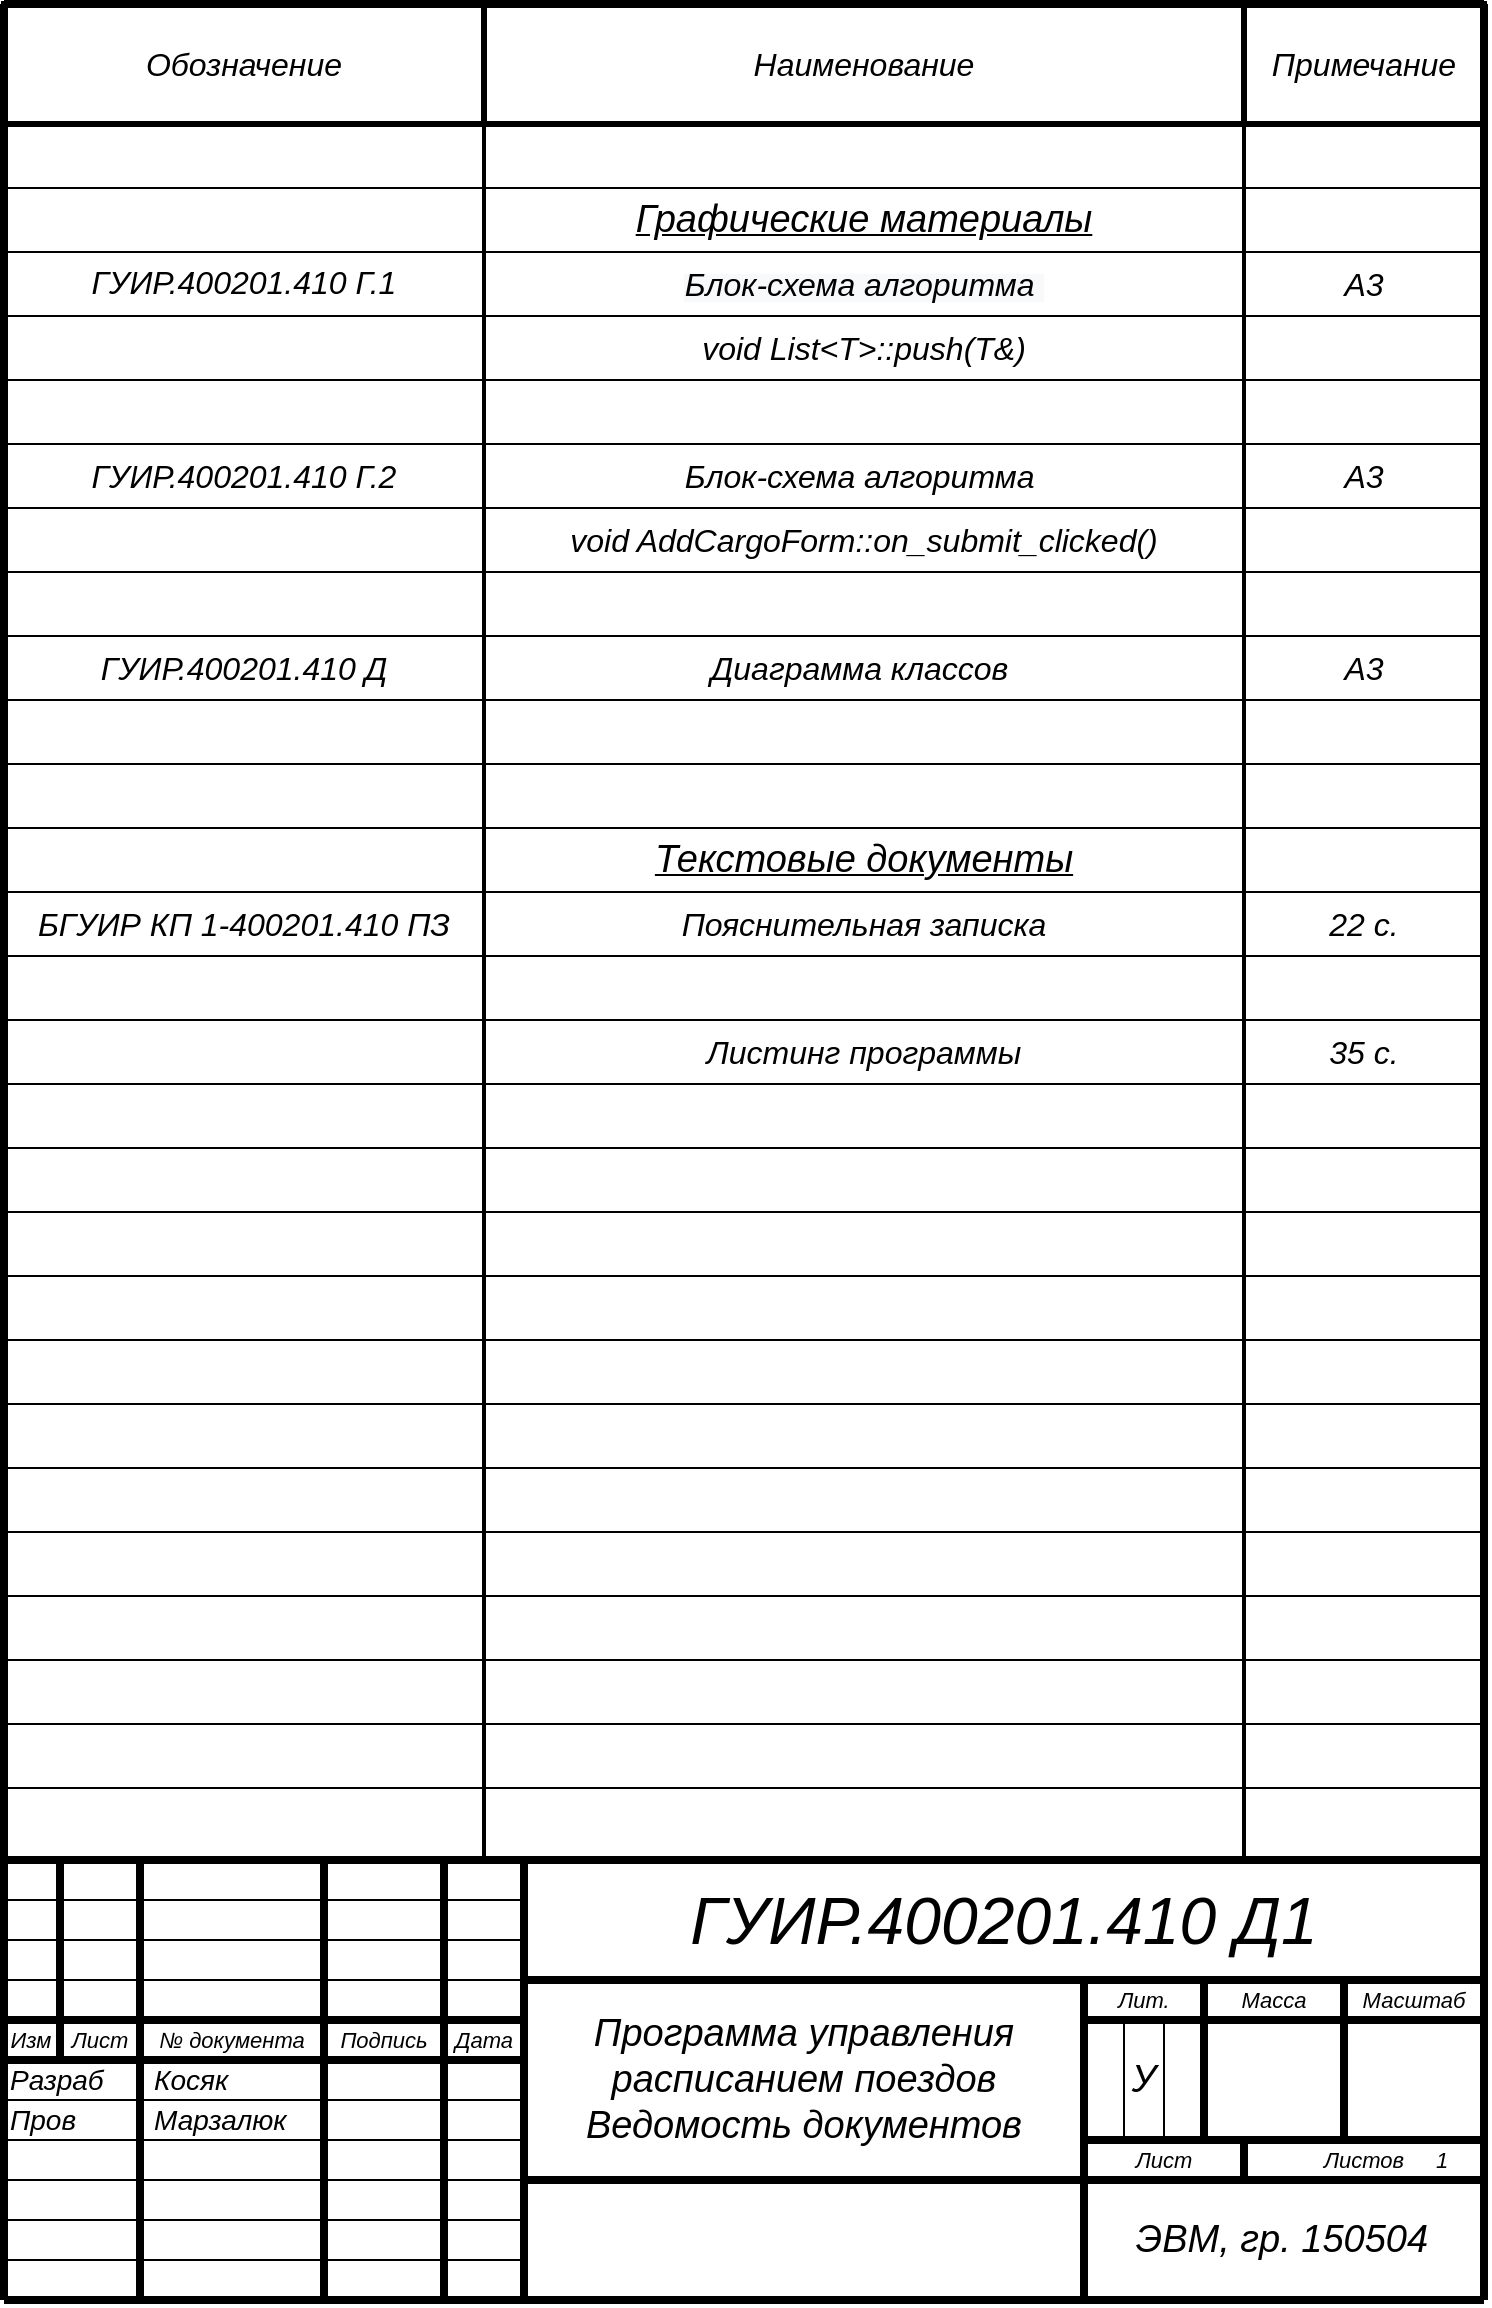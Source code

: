 <mxfile version="18.0.6" type="device"><diagram name="Страница-1" id="Страница-1"><mxGraphModel dx="1278" dy="649" grid="1" gridSize="10" guides="1" tooltips="1" connect="1" arrows="1" fold="1" page="1" pageScale="1" pageWidth="827" pageHeight="1169" math="0" shadow="0"><root><mxCell id="0"/><mxCell id="1" parent="0"/><mxCell id="2" style="vsdxID=5;fillColor=#FFFFFF;gradientColor=none;shape=stencil(nY9LDoAgDERP0z3SI/i5BwkoRAUC+Lu9kGo0Lt3NtK/tFLCOWngFnMUU3Kg2I5MGbIBzY7UKJmUF2ALWvQtqCG6xkrwXhSxqdmvZsNNcxViZ4ewgT64jdDL2hf4E7wsXmsWThd549765c4l+xvYE);strokeColor=#000000;strokeWidth=4;spacingTop=-1;spacingBottom=-1;spacingLeft=-1;spacingRight=-1;labelBackgroundColor=#ffffff;rounded=0;html=1;whiteSpace=wrap;" parent="1" vertex="1"><mxGeometry x="77" y="938" width="740" height="220" as="geometry"/></mxCell><mxCell id="131" style="vsdxID=30;edgeStyle=none;startArrow=none;endArrow=none;startSize=5;endSize=5;strokeWidth=4;strokeColor=#000000;spacingTop=-1;spacingBottom=-1;spacingLeft=-1;spacingRight=-1;verticalAlign=middle;html=1;labelBackgroundColor=#ffffff;rounded=0;" parent="1" edge="1"><mxGeometry relative="1" as="geometry"><Array as="points"/><mxPoint x="105" y="938" as="sourcePoint"/><mxPoint x="105" y="1038" as="targetPoint"/></mxGeometry></mxCell><mxCell id="130" style="vsdxID=29;edgeStyle=none;startArrow=none;endArrow=none;startSize=5;endSize=5;strokeColor=#000000;spacingTop=-1;spacingBottom=-1;spacingLeft=-1;spacingRight=-1;verticalAlign=middle;html=1;labelBackgroundColor=#ffffff;rounded=0;" parent="1" edge="1"><mxGeometry relative="1" as="geometry"><mxPoint as="offset"/><Array as="points"/><mxPoint x="77" y="1138" as="sourcePoint"/><mxPoint x="337" y="1138" as="targetPoint"/></mxGeometry></mxCell><mxCell id="129" style="vsdxID=28;edgeStyle=none;startArrow=none;endArrow=none;startSize=5;endSize=5;strokeColor=#000000;spacingTop=-1;spacingBottom=-1;spacingLeft=-1;spacingRight=-1;verticalAlign=middle;html=1;labelBackgroundColor=#ffffff;rounded=0;" parent="1" edge="1"><mxGeometry relative="1" as="geometry"><mxPoint as="offset"/><Array as="points"/><mxPoint x="77" y="1118" as="sourcePoint"/><mxPoint x="337" y="1118" as="targetPoint"/></mxGeometry></mxCell><mxCell id="128" style="vsdxID=27;edgeStyle=none;startArrow=none;endArrow=none;startSize=5;endSize=5;strokeColor=#000000;spacingTop=-1;spacingBottom=-1;spacingLeft=-1;spacingRight=-1;verticalAlign=middle;html=1;labelBackgroundColor=#ffffff;rounded=0;" parent="1" edge="1"><mxGeometry relative="1" as="geometry"><mxPoint as="offset"/><Array as="points"/><mxPoint x="77" y="1098" as="sourcePoint"/><mxPoint x="337" y="1098" as="targetPoint"/></mxGeometry></mxCell><mxCell id="127" style="vsdxID=26;edgeStyle=none;startArrow=none;endArrow=none;startSize=5;endSize=5;strokeColor=#000000;spacingTop=-1;spacingBottom=-1;spacingLeft=-1;spacingRight=-1;verticalAlign=middle;html=1;labelBackgroundColor=#ffffff;rounded=0;" parent="1" edge="1"><mxGeometry relative="1" as="geometry"><mxPoint as="offset"/><Array as="points"/><mxPoint x="77" y="1078" as="sourcePoint"/><mxPoint x="337" y="1078" as="targetPoint"/></mxGeometry></mxCell><mxCell id="126" style="vsdxID=25;edgeStyle=none;startArrow=none;endArrow=none;startSize=5;endSize=5;strokeColor=#000000;spacingTop=-1;spacingBottom=-1;spacingLeft=-1;spacingRight=-1;verticalAlign=middle;html=1;labelBackgroundColor=#ffffff;rounded=0;" parent="1" edge="1"><mxGeometry relative="1" as="geometry"><mxPoint as="offset"/><Array as="points"/><mxPoint x="77" y="1058" as="sourcePoint"/><mxPoint x="337" y="1058" as="targetPoint"/></mxGeometry></mxCell><mxCell id="125" style="vsdxID=24;edgeStyle=none;startArrow=none;endArrow=none;startSize=5;endSize=5;strokeWidth=4;strokeColor=#000000;spacingTop=-1;spacingBottom=-1;spacingLeft=-1;spacingRight=-1;verticalAlign=middle;html=1;labelBackgroundColor=#ffffff;rounded=0;" parent="1" edge="1"><mxGeometry relative="1" as="geometry"><mxPoint as="offset"/><Array as="points"/><mxPoint x="77" y="1038" as="sourcePoint"/><mxPoint x="337" y="1038" as="targetPoint"/></mxGeometry></mxCell><mxCell id="124" style="vsdxID=23;edgeStyle=none;startArrow=none;endArrow=none;startSize=5;endSize=5;strokeWidth=4;strokeColor=#000000;spacingTop=-1;spacingBottom=-1;spacingLeft=-1;spacingRight=-1;verticalAlign=middle;html=1;labelBackgroundColor=#ffffff;rounded=0;" parent="1" edge="1"><mxGeometry relative="1" as="geometry"><mxPoint as="offset"/><Array as="points"/><mxPoint x="77" y="1018" as="sourcePoint"/><mxPoint x="337" y="1018" as="targetPoint"/></mxGeometry></mxCell><mxCell id="123" style="vsdxID=22;edgeStyle=none;startArrow=none;endArrow=none;startSize=5;endSize=5;strokeColor=#000000;spacingTop=-1;spacingBottom=-1;spacingLeft=-1;spacingRight=-1;verticalAlign=middle;html=1;labelBackgroundColor=#ffffff;rounded=0;" parent="1" edge="1"><mxGeometry relative="1" as="geometry"><mxPoint as="offset"/><Array as="points"/><mxPoint x="77" y="998" as="sourcePoint"/><mxPoint x="337" y="998" as="targetPoint"/></mxGeometry></mxCell><mxCell id="122" style="vsdxID=21;edgeStyle=none;startArrow=none;endArrow=none;startSize=5;endSize=5;strokeColor=#000000;spacingTop=-1;spacingBottom=-1;spacingLeft=-1;spacingRight=-1;verticalAlign=middle;html=1;labelBackgroundColor=#ffffff;rounded=0;" parent="1" edge="1"><mxGeometry relative="1" as="geometry"><mxPoint as="offset"/><Array as="points"/><mxPoint x="77" y="978" as="sourcePoint"/><mxPoint x="337" y="978" as="targetPoint"/></mxGeometry></mxCell><mxCell id="121" style="vsdxID=20;edgeStyle=none;startArrow=none;endArrow=none;startSize=5;endSize=5;strokeColor=#000000;spacingTop=-1;spacingBottom=-1;spacingLeft=-1;spacingRight=-1;verticalAlign=middle;html=1;labelBackgroundColor=#ffffff;rounded=0;" parent="1" edge="1"><mxGeometry relative="1" as="geometry"><mxPoint as="offset"/><Array as="points"/><mxPoint x="77" y="958" as="sourcePoint"/><mxPoint x="337" y="958" as="targetPoint"/></mxGeometry></mxCell><mxCell id="120" style="vsdxID=19;edgeStyle=none;startArrow=none;endArrow=none;startSize=5;endSize=5;strokeWidth=4;strokeColor=#000000;spacingTop=-1;spacingBottom=-1;spacingLeft=-1;spacingRight=-1;verticalAlign=middle;html=1;labelBackgroundColor=#ffffff;rounded=0;" parent="1" edge="1"><mxGeometry relative="1" as="geometry"><Array as="points"/><mxPoint x="145" y="938" as="sourcePoint"/><mxPoint x="145" y="1158" as="targetPoint"/></mxGeometry></mxCell><mxCell id="119" style="vsdxID=18;edgeStyle=none;startArrow=none;endArrow=none;startSize=5;endSize=5;strokeWidth=4;strokeColor=#000000;spacingTop=-1;spacingBottom=-1;spacingLeft=-1;spacingRight=-1;verticalAlign=middle;html=1;labelBackgroundColor=#ffffff;rounded=0;" parent="1" edge="1"><mxGeometry relative="1" as="geometry"><Array as="points"/><mxPoint x="237" y="938" as="sourcePoint"/><mxPoint x="237" y="1158" as="targetPoint"/></mxGeometry></mxCell><mxCell id="118" style="vsdxID=17;edgeStyle=none;startArrow=none;endArrow=none;startSize=5;endSize=5;strokeWidth=4;strokeColor=#000000;spacingTop=-1;spacingBottom=-1;spacingLeft=-1;spacingRight=-1;verticalAlign=middle;html=1;labelBackgroundColor=#ffffff;rounded=0;" parent="1" edge="1"><mxGeometry relative="1" as="geometry"><Array as="points"/><mxPoint x="297" y="938" as="sourcePoint"/><mxPoint x="297" y="1158" as="targetPoint"/></mxGeometry></mxCell><mxCell id="117" style="vsdxID=16;edgeStyle=none;startArrow=none;endArrow=none;startSize=5;endSize=5;strokeWidth=4;strokeColor=#000000;spacingTop=-1;spacingBottom=-1;spacingLeft=-1;spacingRight=-1;verticalAlign=middle;html=1;labelBackgroundColor=#ffffff;rounded=0;" parent="1" edge="1"><mxGeometry relative="1" as="geometry"><Array as="points"/><mxPoint x="747" y="998" as="sourcePoint"/><mxPoint x="747" y="1078" as="targetPoint"/></mxGeometry></mxCell><mxCell id="116" style="vsdxID=15;edgeStyle=none;startArrow=none;endArrow=none;startSize=5;endSize=5;strokeWidth=4;strokeColor=#000000;spacingTop=-1;spacingBottom=-1;spacingLeft=-1;spacingRight=-1;verticalAlign=middle;html=1;labelBackgroundColor=#ffffff;rounded=0;" parent="1" edge="1"><mxGeometry relative="1" as="geometry"><Array as="points"/><mxPoint x="697" y="1078" as="sourcePoint"/><mxPoint x="697" y="1098" as="targetPoint"/></mxGeometry></mxCell><mxCell id="115" style="vsdxID=14;edgeStyle=none;startArrow=none;endArrow=none;startSize=5;endSize=5;strokeColor=#000000;spacingTop=-1;spacingBottom=-1;spacingLeft=-1;spacingRight=-1;verticalAlign=middle;html=1;labelBackgroundColor=#ffffff;rounded=0;" parent="1" edge="1"><mxGeometry relative="1" as="geometry"><Array as="points"/><mxPoint x="657" y="1018" as="sourcePoint"/><mxPoint x="657" y="1078" as="targetPoint"/></mxGeometry></mxCell><mxCell id="114" style="vsdxID=13;edgeStyle=none;startArrow=none;endArrow=none;startSize=5;endSize=5;strokeColor=#000000;spacingTop=-1;spacingBottom=-1;spacingLeft=-1;spacingRight=-1;verticalAlign=middle;html=1;labelBackgroundColor=#ffffff;rounded=0;" parent="1" edge="1"><mxGeometry relative="1" as="geometry"><Array as="points"/><mxPoint x="637" y="1018" as="sourcePoint"/><mxPoint x="637" y="1078" as="targetPoint"/></mxGeometry></mxCell><mxCell id="113" style="vsdxID=12;edgeStyle=none;startArrow=none;endArrow=none;startSize=5;endSize=5;strokeWidth=4;strokeColor=#000000;spacingTop=-1;spacingBottom=-1;spacingLeft=-1;spacingRight=-1;verticalAlign=middle;html=1;labelBackgroundColor=#ffffff;rounded=0;" parent="1" edge="1"><mxGeometry relative="1" as="geometry"><Array as="points"/><mxPoint x="677" y="998" as="sourcePoint"/><mxPoint x="677" y="1078" as="targetPoint"/></mxGeometry></mxCell><mxCell id="112" style="vsdxID=11;edgeStyle=none;startArrow=none;endArrow=none;startSize=5;endSize=5;strokeWidth=4;strokeColor=#000000;spacingTop=-1;spacingBottom=-1;spacingLeft=-1;spacingRight=-1;verticalAlign=middle;html=1;labelBackgroundColor=#ffffff;rounded=0;" parent="1" edge="1"><mxGeometry relative="1" as="geometry"><mxPoint as="offset"/><Array as="points"/><mxPoint x="617" y="1078" as="sourcePoint"/><mxPoint x="817" y="1078" as="targetPoint"/></mxGeometry></mxCell><mxCell id="111" style="vsdxID=10;edgeStyle=none;startArrow=none;endArrow=none;startSize=5;endSize=5;strokeWidth=4;strokeColor=#000000;spacingTop=-1;spacingBottom=-1;spacingLeft=-1;spacingRight=-1;verticalAlign=middle;html=1;labelBackgroundColor=#ffffff;rounded=0;" parent="1" edge="1"><mxGeometry relative="1" as="geometry"><mxPoint as="offset"/><Array as="points"/><mxPoint x="617" y="1018" as="sourcePoint"/><mxPoint x="817" y="1018" as="targetPoint"/></mxGeometry></mxCell><mxCell id="110" style="vsdxID=9;edgeStyle=none;startArrow=none;endArrow=none;startSize=5;endSize=5;strokeWidth=4;strokeColor=#000000;spacingTop=-1;spacingBottom=-1;spacingLeft=-1;spacingRight=-1;verticalAlign=middle;html=1;labelBackgroundColor=#ffffff;rounded=0;" parent="1" edge="1"><mxGeometry relative="1" as="geometry"><Array as="points"/><mxPoint x="617" y="998" as="sourcePoint"/><mxPoint x="617" y="1158" as="targetPoint"/></mxGeometry></mxCell><mxCell id="109" style="vsdxID=8;edgeStyle=none;startArrow=none;endArrow=none;startSize=5;endSize=5;strokeWidth=4;strokeColor=#000000;spacingTop=-1;spacingBottom=-1;spacingLeft=-1;spacingRight=-1;verticalAlign=middle;html=1;labelBackgroundColor=#ffffff;rounded=0;" parent="1" edge="1"><mxGeometry relative="1" as="geometry"><Array as="points"/><mxPoint x="817" y="1098" as="sourcePoint"/><mxPoint x="337" y="1098" as="targetPoint"/></mxGeometry></mxCell><mxCell id="108" style="vsdxID=7;edgeStyle=none;startArrow=none;endArrow=none;startSize=5;endSize=5;strokeWidth=4;strokeColor=#000000;spacingTop=-1;spacingBottom=-1;spacingLeft=-1;spacingRight=-1;verticalAlign=middle;html=1;labelBackgroundColor=#ffffff;rounded=0;" parent="1" edge="1"><mxGeometry relative="1" as="geometry"><Array as="points"/><mxPoint x="337" y="938" as="sourcePoint"/><mxPoint x="337" y="1158" as="targetPoint"/></mxGeometry></mxCell><mxCell id="107" style="vsdxID=6;edgeStyle=none;startArrow=none;endArrow=none;startSize=5;endSize=5;strokeWidth=4;strokeColor=#000000;spacingTop=-1;spacingBottom=-1;spacingLeft=-1;spacingRight=-1;verticalAlign=middle;html=1;labelBackgroundColor=#ffffff;rounded=0;" parent="1" edge="1"><mxGeometry relative="1" as="geometry"><Array as="points"/><mxPoint x="817" y="998" as="sourcePoint"/><mxPoint x="337" y="998" as="targetPoint"/></mxGeometry></mxCell><mxCell id="3" value="&lt;font style=&quot;font-size:11px;font-family:Arial;color:#000000;direction:ltr;letter-spacing:0px;line-height:120%;opacity:1&quot;&gt;&lt;i&gt;Изм&lt;br/&gt;&lt;/i&gt;&lt;/font&gt;" style="verticalAlign=middle;align=center;vsdxID=31;fillColor=none;gradientColor=none;shape=stencil(nZBLDoAgDERP0z3SIyjew0SURgSD+Lu9kMZoXLhwN9O+tukAlrNpJg1SzDH4QW/URgNYgZTkjA4UkwJUgGXng+6DX1zLfmoymdXo17xh5zmRJ6Q42BWCfc2oJfdAr+Yv+AP9Cb7OJ3H/2JG1HNGz/84klThPVCc=);strokeColor=none;strokeWidth=4;spacingTop=-1;spacingBottom=-1;spacingLeft=-1;spacingRight=-1;labelBackgroundColor=none;rounded=0;html=1;whiteSpace=wrap;" parent="1" vertex="1"><mxGeometry x="77" y="1020" width="27" height="16" as="geometry"/></mxCell><mxCell id="4" value="&lt;font style=&quot;font-size:11px;font-family:Arial;color:#000000;direction:ltr;letter-spacing:0px;line-height:120%;opacity:1&quot;&gt;&lt;i&gt;Лист&lt;br/&gt;&lt;/i&gt;&lt;/font&gt;" style="verticalAlign=middle;align=center;vsdxID=32;fillColor=none;gradientColor=none;shape=stencil(nZBLDoAgDERP0z3SIyjew0SURgSD+Lu9kMZoXLhwN9O+tukAlrNpJg1SzDH4QW/URgNYgZTkjA4UkwJUgGXng+6DX1zLfmoymdXo17xh5zmRJ6Q42BWCfc2oJfdAr+Yv+AP9Cb7OJ3H/2JG1HNGz/84klThPVCc=);strokeColor=none;strokeWidth=4;spacingTop=-1;spacingBottom=-1;spacingLeft=-1;spacingRight=-1;labelBackgroundColor=none;rounded=0;html=1;whiteSpace=wrap;" parent="1" vertex="1"><mxGeometry x="107" y="1020" width="36" height="16" as="geometry"/></mxCell><mxCell id="5" value="&lt;font style=&quot;font-size:11px;font-family:Arial;color:#000000;direction:ltr;letter-spacing:0px;line-height:120%;opacity:1&quot;&gt;&lt;i&gt;№ документа&lt;br/&gt;&lt;/i&gt;&lt;/font&gt;" style="verticalAlign=middle;align=center;vsdxID=33;fillColor=none;gradientColor=none;shape=stencil(nZBLDoAgDERP0z3SIyjew0SURgSD+Lu9kMZoXLhwN9O+tukAlrNpJg1SzDH4QW/URgNYgZTkjA4UkwJUgGXng+6DX1zLfmoymdXo17xh5zmRJ6Q42BWCfc2oJfdAr+Yv+AP9Cb7OJ3H/2JG1HNGz/84klThPVCc=);strokeColor=none;strokeWidth=4;spacingTop=-1;spacingBottom=-1;spacingLeft=-1;spacingRight=-1;labelBackgroundColor=none;rounded=0;html=1;whiteSpace=wrap;" parent="1" vertex="1"><mxGeometry x="147" y="1020" width="88" height="16" as="geometry"/></mxCell><mxCell id="6" value="&lt;font style=&quot;font-size:11px;font-family:Arial;color:#000000;direction:ltr;letter-spacing:0px;line-height:120%;opacity:1&quot;&gt;&lt;i&gt;Подпись&lt;br/&gt;&lt;/i&gt;&lt;/font&gt;" style="verticalAlign=middle;align=center;vsdxID=34;fillColor=none;gradientColor=none;shape=stencil(nZBLDoAgDERP0z3SIyjew0SURgSD+Lu9kMZoXLhwN9O+tukAlrNpJg1SzDH4QW/URgNYgZTkjA4UkwJUgGXng+6DX1zLfmoymdXo17xh5zmRJ6Q42BWCfc2oJfdAr+Yv+AP9Cb7OJ3H/2JG1HNGz/84klThPVCc=);strokeColor=none;strokeWidth=4;spacingTop=-1;spacingBottom=-1;spacingLeft=-1;spacingRight=-1;labelBackgroundColor=none;rounded=0;html=1;whiteSpace=wrap;" parent="1" vertex="1"><mxGeometry x="239" y="1020" width="56" height="16" as="geometry"/></mxCell><mxCell id="7" value="&lt;font style=&quot;font-size:11px;font-family:Arial;color:#000000;direction:ltr;letter-spacing:0px;line-height:120%;opacity:1&quot;&gt;&lt;i&gt;Дата&lt;br/&gt;&lt;/i&gt;&lt;/font&gt;" style="verticalAlign=middle;align=center;vsdxID=35;fillColor=none;gradientColor=none;shape=stencil(nZBLDoAgDERP0z3SIyjew0SURgSD+Lu9kMZoXLhwN9O+tukAlrNpJg1SzDH4QW/URgNYgZTkjA4UkwJUgGXng+6DX1zLfmoymdXo17xh5zmRJ6Q42BWCfc2oJfdAr+Yv+AP9Cb7OJ3H/2JG1HNGz/84klThPVCc=);strokeColor=none;strokeWidth=4;spacingTop=-1;spacingBottom=-1;spacingLeft=-1;spacingRight=-1;labelBackgroundColor=none;rounded=0;html=1;whiteSpace=wrap;" parent="1" vertex="1"><mxGeometry x="299" y="1020" width="36" height="16" as="geometry"/></mxCell><mxCell id="8" value="&lt;font style=&quot;font-size:11px;font-family:Arial;color:#000000;direction:ltr;letter-spacing:0px;line-height:120%;opacity:1&quot;&gt;&lt;i&gt;Лит.&lt;br/&gt;&lt;/i&gt;&lt;/font&gt;" style="verticalAlign=middle;align=center;vsdxID=36;fillColor=none;gradientColor=none;shape=stencil(nZBLDoAgDERP0z3SIyjew0SURgSD+Lu9kMZoXLhwN9O+tukAlrNpJg1SzDH4QW/URgNYgZTkjA4UkwJUgGXng+6DX1zLfmoymdXo17xh5zmRJ6Q42BWCfc2oJfdAr+Yv+AP9Cb7OJ3H/2JG1HNGz/84klThPVCc=);strokeColor=none;strokeWidth=4;spacingTop=-1;spacingBottom=-1;spacingLeft=-1;spacingRight=-1;labelBackgroundColor=none;rounded=0;html=1;whiteSpace=wrap;" parent="1" vertex="1"><mxGeometry x="619" y="1000" width="56" height="16" as="geometry"/></mxCell><mxCell id="9" value="&lt;font style=&quot;font-size:11px;font-family:Arial;color:#000000;direction:ltr;letter-spacing:0px;line-height:120%;opacity:1&quot;&gt;&lt;i&gt;Масса&lt;br/&gt;&lt;/i&gt;&lt;/font&gt;" style="verticalAlign=middle;align=center;vsdxID=37;fillColor=none;gradientColor=none;shape=stencil(nZBLDoAgDERP0z3SIyjew0SURgSD+Lu9kMZoXLhwN9O+tukAlrNpJg1SzDH4QW/URgNYgZTkjA4UkwJUgGXng+6DX1zLfmoymdXo17xh5zmRJ6Q42BWCfc2oJfdAr+Yv+AP9Cb7OJ3H/2JG1HNGz/84klThPVCc=);strokeColor=none;strokeWidth=4;spacingTop=-1;spacingBottom=-1;spacingLeft=-1;spacingRight=-1;labelBackgroundColor=none;rounded=0;html=1;whiteSpace=wrap;" parent="1" vertex="1"><mxGeometry x="679" y="1000" width="66" height="16" as="geometry"/></mxCell><mxCell id="10" value="&lt;font style=&quot;font-size:11px;font-family:Arial;color:#000000;direction:ltr;letter-spacing:0px;line-height:120%;opacity:1&quot;&gt;&lt;i&gt;Масштаб&lt;br/&gt;&lt;/i&gt;&lt;/font&gt;" style="verticalAlign=middle;align=center;vsdxID=38;fillColor=none;gradientColor=none;shape=stencil(nZBLDoAgDERP0z3SIyjew0SURgSD+Lu9kMZoXLhwN9O+tukAlrNpJg1SzDH4QW/URgNYgZTkjA4UkwJUgGXng+6DX1zLfmoymdXo17xh5zmRJ6Q42BWCfc2oJfdAr+Yv+AP9Cb7OJ3H/2JG1HNGz/84klThPVCc=);strokeColor=none;strokeWidth=4;spacingTop=-1;spacingBottom=-1;spacingLeft=-1;spacingRight=-1;labelBackgroundColor=none;rounded=0;html=1;whiteSpace=wrap;" parent="1" vertex="1"><mxGeometry x="749" y="1000" width="66" height="16" as="geometry"/></mxCell><mxCell id="11" value="&lt;font style=&quot;font-size:11px;font-family:Arial;color:#000000;direction:ltr;letter-spacing:0px;line-height:120%;opacity:1&quot;&gt;&lt;i&gt;Лист&lt;br/&gt;&lt;/i&gt;&lt;/font&gt;" style="verticalAlign=middle;align=center;vsdxID=39;fillColor=none;gradientColor=none;shape=stencil(nZBLDoAgDERP0z3SIyjew0SURgSD+Lu9kMZoXLhwN9O+tukAlrNpJg1SzDH4QW/URgNYgZTkjA4UkwJUgGXng+6DX1zLfmoymdXo17xh5zmRJ6Q42BWCfc2oJfdAr+Yv+AP9Cb7OJ3H/2JG1HNGz/84klThPVCc=);strokeColor=none;strokeWidth=4;spacingTop=-1;spacingBottom=-1;spacingLeft=-1;spacingRight=-1;labelBackgroundColor=none;rounded=0;html=1;whiteSpace=wrap;" parent="1" vertex="1"><mxGeometry x="619" y="1080" width="76" height="16" as="geometry"/></mxCell><mxCell id="12" value="&lt;font style=&quot;font-size:11px;font-family:Arial;color:#000000;direction:ltr;letter-spacing:0px;line-height:120%;opacity:1&quot;&gt;&lt;i&gt;Листов&lt;br/&gt;&lt;/i&gt;&lt;/font&gt;" style="verticalAlign=middle;align=center;vsdxID=40;fillColor=none;gradientColor=none;shape=stencil(nZBLDoAgDERP0z3SIyjew0SURgSD+Lu9kMZoXLhwN9O+tukAlrNpJg1SzDH4QW/URgNYgZTkjA4UkwJUgGXng+6DX1zLfmoymdXo17xh5zmRJ6Q42BWCfc2oJfdAr+Yv+AP9Cb7OJ3H/2JG1HNGz/84klThPVCc=);strokeColor=none;strokeWidth=4;spacingTop=-1;spacingBottom=-1;spacingLeft=-1;spacingRight=-1;labelBackgroundColor=none;rounded=0;html=1;whiteSpace=wrap;" parent="1" vertex="1"><mxGeometry x="699" y="1080" width="116" height="16" as="geometry"/></mxCell><mxCell id="13" value="&lt;p style=&quot;margin-left: 0 ; margin-right: 0 ; margin-top: 0px ; margin-bottom: 0px ; text-indent: 0 ; direction: rtl&quot;&gt;&lt;font style=&quot;font-size: 14px ; font-family: &amp;quot;arial&amp;quot; ; color: #000000 ; direction: ltr ; letter-spacing: 0px ; line-height: 120% ; opacity: 1&quot;&gt;&lt;i&gt;Разраб&lt;br&gt;&lt;/i&gt;&lt;/font&gt;&lt;/p&gt;" style="verticalAlign=middle;align=left;vsdxID=41;fillColor=none;gradientColor=none;shape=stencil(nZBLDoAgDERP0z3SIyjew0SURgSD+Lu9kMZoXLhwN9O+tukAlrNpJg1SzDH4QW/URgNYgZTkjA4UkwJUgGXng+6DX1zLfmoymdXo17xh5zmRJ6Q42BWCfc2oJfdAr+Yv+AP9Cb7OJ3H/2JG1HNGz/84klThPVCc=);strokeColor=none;strokeWidth=4;spacingTop=-1;spacingBottom=-1;spacingLeft=-1;spacingRight=-1;labelBackgroundColor=none;rounded=0;html=1;whiteSpace=wrap;" parent="1" vertex="1"><mxGeometry x="79" y="1040" width="66" height="16" as="geometry"/></mxCell><mxCell id="14" value="&lt;p style=&quot;margin-left: 0 ; margin-right: 0 ; margin-top: 0px ; margin-bottom: 0px ; text-indent: 0 ; direction: rtl&quot;&gt;&lt;font style=&quot;font-size: 14px ; font-family: &amp;quot;arial&amp;quot; ; color: #000000 ; direction: ltr ; letter-spacing: 0px ; line-height: 120% ; opacity: 1&quot;&gt;&lt;i&gt;Пров&lt;br&gt;&lt;/i&gt;&lt;/font&gt;&lt;/p&gt;" style="verticalAlign=middle;align=left;vsdxID=42;fillColor=none;gradientColor=none;shape=stencil(nZBLDoAgDERP0z3SIyjew0SURgSD+Lu9kMZoXLhwN9O+tukAlrNpJg1SzDH4QW/URgNYgZTkjA4UkwJUgGXng+6DX1zLfmoymdXo17xh5zmRJ6Q42BWCfc2oJfdAr+Yv+AP9Cb7OJ3H/2JG1HNGz/84klThPVCc=);strokeColor=none;strokeWidth=4;spacingTop=-1;spacingBottom=-1;spacingLeft=-1;spacingRight=-1;labelBackgroundColor=none;rounded=0;html=1;whiteSpace=wrap;" parent="1" vertex="1"><mxGeometry x="79" y="1058" width="64" height="20" as="geometry"/></mxCell><mxCell id="15" value="&lt;p style=&quot;margin-left: 0 ; margin-right: 0 ; margin-top: 0px ; margin-bottom: 0px ; text-indent: 0 ; direction: rtl&quot;&gt;&lt;font face=&quot;arial&quot;&gt;&lt;span style=&quot;font-size: 14px;&quot;&gt;&lt;i&gt;Косяк&lt;/i&gt;&lt;/span&gt;&lt;/font&gt;&lt;/p&gt;" style="verticalAlign=middle;align=left;vsdxID=43;fillColor=none;gradientColor=none;shape=stencil(nZBLDoAgDERP0z3SIyjew0SURgSD+Lu9kMZoXLhwN9O+tukAlrNpJg1SzDH4QW/URgNYgZTkjA4UkwJUgGXng+6DX1zLfmoymdXo17xh5zmRJ6Q42BWCfc2oJfdAr+Yv+AP9Cb7OJ3H/2JG1HNGz/84klThPVCc=);strokeColor=none;spacingTop=-1;spacingBottom=-1;spacingLeft=-1;spacingRight=-1;labelBackgroundColor=none;rounded=0;html=1;whiteSpace=wrap;" parent="1" vertex="1"><mxGeometry x="151" y="1038" width="88" height="20" as="geometry"/></mxCell><mxCell id="16" value="&lt;p style=&quot;align:right;margin-left:0;margin-right:0;margin-top:0px;margin-bottom:0px;text-indent:0;valign:middle;direction:rtl;&quot;&gt;&lt;font style=&quot;font-size:14px;font-family:Arial;color:#000000;direction:ltr;letter-spacing:0px;line-height:120%;opacity:1&quot;&gt;&lt;i&gt;Марзалюк&lt;br&gt;&lt;/i&gt;&lt;/font&gt;&lt;/p&gt;" style="verticalAlign=middle;align=left;vsdxID=44;fillColor=none;gradientColor=none;shape=stencil(nZBLDoAgDERP0z3SIyjew0SURgSD+Lu9kMZoXLhwN9O+tukAlrNpJg1SzDH4QW/URgNYgZTkjA4UkwJUgGXng+6DX1zLfmoymdXo17xh5zmRJ6Q42BWCfc2oJfdAr+Yv+AP9Cb7OJ3H/2JG1HNGz/84klThPVCc=);strokeColor=none;spacingTop=-1;spacingBottom=-1;spacingLeft=-1;spacingRight=-1;labelBackgroundColor=none;rounded=0;html=1;whiteSpace=wrap;" parent="1" vertex="1"><mxGeometry x="151" y="1058" width="88" height="20" as="geometry"/></mxCell><mxCell id="17" value="&lt;font style=&quot;font-size:19px;font-family:Arial;color:#000000;direction:ltr;letter-spacing:0px;line-height:120%;opacity:1&quot;&gt;&lt;i&gt;ЭВМ, гр. 150504&lt;br&gt;&lt;/i&gt;&lt;/font&gt;" style="verticalAlign=middle;align=center;vsdxID=45;fillColor=none;gradientColor=none;shape=stencil(nZBLDoAgDERP0z3SIyjew0SURgSD+Lu9kMZoXLhwN9O+tukAlrNpJg1SzDH4QW/URgNYgZTkjA4UkwJUgGXng+6DX1zLfmoymdXo17xh5zmRJ6Q42BWCfc2oJfdAr+Yv+AP9Cb7OJ3H/2JG1HNGz/84klThPVCc=);strokeColor=none;spacingTop=-1;spacingBottom=-1;spacingLeft=-1;spacingRight=-1;labelBackgroundColor=none;rounded=0;html=1;whiteSpace=wrap;" parent="1" vertex="1"><mxGeometry x="616" y="1098" width="200" height="60" as="geometry"/></mxCell><mxCell id="18" value="&lt;font style=&quot;font-size: 33px ; font-family: &amp;quot;arial&amp;quot; ; color: #000000 ; direction: ltr ; letter-spacing: 0px ; line-height: 120% ; opacity: 1&quot;&gt;&lt;i&gt;ГУИР.400201.410 Д1&lt;br&gt;&lt;/i&gt;&lt;/font&gt;" style="verticalAlign=middle;align=center;vsdxID=46;fillColor=none;gradientColor=none;shape=stencil(nZBLDoAgDERP0z3SIyjew0SURgSD+Lu9kMZoXLhwN9O+tukAlrNpJg1SzDH4QW/URgNYgZTkjA4UkwJUgGXng+6DX1zLfmoymdXo17xh5zmRJ6Q42BWCfc2oJfdAr+Yv+AP9Cb7OJ3H/2JG1HNGz/84klThPVCc=);strokeColor=none;spacingTop=-1;spacingBottom=-1;spacingLeft=-1;spacingRight=-1;labelBackgroundColor=none;rounded=0;html=1;whiteSpace=wrap;" parent="1" vertex="1"><mxGeometry x="337" y="938" width="480" height="60" as="geometry"/></mxCell><mxCell id="19" value="&lt;font style=&quot;font-size: 19px ; font-family: &amp;quot;arial&amp;quot; ; color: #000000 ; direction: ltr ; letter-spacing: 0px ; line-height: 120% ; opacity: 1&quot;&gt;&lt;i&gt;Программа управления расписанием поездов&lt;br&gt;Ведомость документов&lt;br&gt;&lt;/i&gt;&lt;/font&gt;" style="verticalAlign=middle;align=center;vsdxID=47;fillColor=none;gradientColor=none;shape=stencil(nZBLDoAgDERP0z3SIyjew0SURgSD+Lu9kMZoXLhwN9O+tukAlrNpJg1SzDH4QW/URgNYgZTkjA4UkwJUgGXng+6DX1zLfmoymdXo17xh5zmRJ6Q42BWCfc2oJfdAr+Yv+AP9Cb7OJ3H/2JG1HNGz/84klThPVCc=);strokeColor=none;spacingTop=-1;spacingBottom=-1;spacingLeft=-1;spacingRight=-1;labelBackgroundColor=none;rounded=0;html=1;whiteSpace=wrap;" parent="1" vertex="1"><mxGeometry x="337" y="998" width="280" height="100" as="geometry"/></mxCell><mxCell id="20" value="&lt;font style=&quot;font-size:19px;font-family:Arial;color:#000000;direction:ltr;letter-spacing:0px;line-height:120%;opacity:1&quot;&gt;&lt;i&gt;У&lt;br/&gt;&lt;/i&gt;&lt;/font&gt;" style="verticalAlign=middle;align=center;vsdxID=48;fillColor=none;gradientColor=none;shape=stencil(nZBLDoAgDERP0z3SIyjew0SURgSD+Lu9kMZoXLhwN9O+tukAlrNpJg1SzDH4QW/URgNYgZTkjA4UkwJUgGXng+6DX1zLfmoymdXo17xh5zmRJ6Q42BWCfc2oJfdAr+Yv+AP9Cb7OJ3H/2JG1HNGz/84klThPVCc=);strokeColor=none;spacingTop=-1;spacingBottom=-1;spacingLeft=-1;spacingRight=-1;labelBackgroundColor=none;rounded=0;html=1;whiteSpace=wrap;" parent="1" vertex="1"><mxGeometry x="637" y="1018" width="20" height="60" as="geometry"/></mxCell><mxCell id="21" value="&lt;font style=&quot;font-size:11px;font-family:Arial;color:#000000;direction:ltr;letter-spacing:0px;line-height:120%;opacity:1&quot;&gt;&lt;i&gt;1&lt;br/&gt;&lt;/i&gt;&lt;/font&gt;" style="verticalAlign=middle;align=center;vsdxID=49;fillColor=none;gradientColor=none;shape=stencil(nZBLDoAgDERP0z3SIyjew0SURgSD+Lu9kMZoXLhwN9O+tukAlrNpJg1SzDH4QW/URgNYgZTkjA4UkwJUgGXng+6DX1zLfmoymdXo17xh5zmRJ6Q42BWCfc2oJfdAr+Yv+AP9Cb7OJ3H/2JG1HNGz/84klThPVCc=);strokeColor=none;spacingTop=-1;spacingBottom=-1;spacingLeft=-1;spacingRight=-1;labelBackgroundColor=none;rounded=0;html=1;whiteSpace=wrap;" parent="1" vertex="1"><mxGeometry x="786" y="1080" width="20" height="16" as="geometry"/></mxCell><mxCell id="22" value="&lt;font style=&quot;font-size:16px;font-family:Arial;color:#000000;direction:ltr;letter-spacing:0px;line-height:120%;opacity:1&quot;&gt;&lt;i&gt;Обозначение&lt;br/&gt;&lt;/i&gt;&lt;/font&gt;" style="verticalAlign=middle;align=center;vsdxID=50;fillColor=none;gradientColor=none;shape=stencil(nZBLDoAgDERP0z3SIyjew0SURgSD+Lu9kMZoXLhwN9O+tukAlrNpJg1SzDH4QW/URgNYgZTkjA4UkwJUgGXng+6DX1zLfmoymdXo17xh5zmRJ6Q42BWCfc2oJfdAr+Yv+AP9Cb7OJ3H/2JG1HNGz/84klThPVCc=);strokeWidth=3;labelBackgroundColor=none;rounded=0;html=1;whiteSpace=wrap;" parent="1" vertex="1"><mxGeometry x="77" y="10" width="240" height="60" as="geometry"/></mxCell><mxCell id="23" value="&lt;font style=&quot;font-size:16px;font-family:Arial;color:#000000;direction:ltr;letter-spacing:0px;line-height:120%;opacity:1&quot;&gt;&lt;i&gt;Наименование&lt;br/&gt;&lt;/i&gt;&lt;/font&gt;" style="verticalAlign=middle;align=center;vsdxID=51;fillColor=none;gradientColor=none;shape=stencil(nZBLDoAgDERP0z3SIyjew0SURgSD+Lu9kMZoXLhwN9O+tukAlrNpJg1SzDH4QW/URgNYgZTkjA4UkwJUgGXng+6DX1zLfmoymdXo17xh5zmRJ6Q42BWCfc2oJfdAr+Yv+AP9Cb7OJ3H/2JG1HNGz/84klThPVCc=);strokeWidth=3;labelBackgroundColor=none;rounded=0;html=1;whiteSpace=wrap;" parent="1" vertex="1"><mxGeometry x="317" y="10" width="380" height="60" as="geometry"/></mxCell><mxCell id="24" value="&lt;font style=&quot;font-size:16px;font-family:Arial;color:#000000;direction:ltr;letter-spacing:0px;line-height:120%;opacity:1&quot;&gt;&lt;i&gt;Примечание&lt;br/&gt;&lt;/i&gt;&lt;/font&gt;" style="verticalAlign=middle;align=center;vsdxID=52;fillColor=none;gradientColor=none;shape=stencil(nZBLDoAgDERP0z3SIyjew0SURgSD+Lu9kMZoXLhwN9O+tukAlrNpJg1SzDH4QW/URgNYgZTkjA4UkwJUgGXng+6DX1zLfmoymdXo17xh5zmRJ6Q42BWCfc2oJfdAr+Yv+AP9Cb7OJ3H/2JG1HNGz/84klThPVCc=);strokeWidth=3;labelBackgroundColor=none;rounded=0;html=1;whiteSpace=wrap;" parent="1" vertex="1"><mxGeometry x="697" y="10" width="120" height="60" as="geometry"/></mxCell><mxCell id="25" style="vsdxID=53;fillColor=none;gradientColor=none;shape=stencil(nZBLDoAgDERP0z3SIyjew0SURgSD+Lu9kMZoXLhwN9O+tukAlrNpJg1SzDH4QW/URgNYgZTkjA4UkwJUgGXng+6DX1zLfmoymdXo17xh5zmRJ6Q42BWCfc2oJfdAr+Yv+AP9Cb7OJ3H/2JG1HNGz/84klThPVCc=);labelBackgroundColor=none;rounded=0;html=1;whiteSpace=wrap;" parent="1" vertex="1"><mxGeometry x="77" y="70" width="240" height="32" as="geometry"/></mxCell><mxCell id="26" style="vsdxID=54;fillColor=none;gradientColor=none;shape=stencil(nZBLDoAgDERP0z3SIyjew0SURgSD+Lu9kMZoXLhwN9O+tukAlrNpJg1SzDH4QW/URgNYgZTkjA4UkwJUgGXng+6DX1zLfmoymdXo17xh5zmRJ6Q42BWCfc2oJfdAr+Yv+AP9Cb7OJ3H/2JG1HNGz/84klThPVCc=);labelBackgroundColor=none;rounded=0;html=1;whiteSpace=wrap;" parent="1" vertex="1"><mxGeometry x="317" y="70" width="380" height="32" as="geometry"/></mxCell><mxCell id="27" style="vsdxID=55;fillColor=none;gradientColor=none;shape=stencil(nZBLDoAgDERP0z3SIyjew0SURgSD+Lu9kMZoXLhwN9O+tukAlrNpJg1SzDH4QW/URgNYgZTkjA4UkwJUgGXng+6DX1zLfmoymdXo17xh5zmRJ6Q42BWCfc2oJfdAr+Yv+AP9Cb7OJ3H/2JG1HNGz/84klThPVCc=);labelBackgroundColor=none;rounded=0;html=1;whiteSpace=wrap;" parent="1" vertex="1"><mxGeometry x="697" y="70" width="120" height="32" as="geometry"/></mxCell><mxCell id="28" style="vsdxID=56;fillColor=none;gradientColor=none;shape=stencil(nZBLDoAgDERP0z3SIyjew0SURgSD+Lu9kMZoXLhwN9O+tukAlrNpJg1SzDH4QW/URgNYgZTkjA4UkwJUgGXng+6DX1zLfmoymdXo17xh5zmRJ6Q42BWCfc2oJfdAr+Yv+AP9Cb7OJ3H/2JG1HNGz/84klThPVCc=);labelBackgroundColor=none;rounded=0;html=1;whiteSpace=wrap;" parent="1" vertex="1"><mxGeometry x="77" y="102" width="240" height="32" as="geometry"/></mxCell><mxCell id="29" value="&lt;font style=&quot;font-size:19px;font-family:Arial;color:#000000;direction:ltr;letter-spacing:0px;line-height:120%;opacity:1&quot;&gt;&lt;u&gt;&lt;i&gt;Графические материалы&lt;br/&gt;&lt;/i&gt;&lt;/u&gt;&lt;/font&gt;" style="verticalAlign=middle;align=center;vsdxID=57;fillColor=none;gradientColor=none;shape=stencil(nZBLDoAgDERP0z3SIyjew0SURgSD+Lu9kMZoXLhwN9O+tukAlrNpJg1SzDH4QW/URgNYgZTkjA4UkwJUgGXng+6DX1zLfmoymdXo17xh5zmRJ6Q42BWCfc2oJfdAr+Yv+AP9Cb7OJ3H/2JG1HNGz/84klThPVCc=);labelBackgroundColor=none;rounded=0;html=1;whiteSpace=wrap;" parent="1" vertex="1"><mxGeometry x="317" y="102" width="380" height="32" as="geometry"/></mxCell><mxCell id="30" style="vsdxID=58;fillColor=none;gradientColor=none;shape=stencil(nZBLDoAgDERP0z3SIyjew0SURgSD+Lu9kMZoXLhwN9O+tukAlrNpJg1SzDH4QW/URgNYgZTkjA4UkwJUgGXng+6DX1zLfmoymdXo17xh5zmRJ6Q42BWCfc2oJfdAr+Yv+AP9Cb7OJ3H/2JG1HNGz/84klThPVCc=);labelBackgroundColor=none;rounded=0;html=1;whiteSpace=wrap;" parent="1" vertex="1"><mxGeometry x="697" y="102" width="120" height="32" as="geometry"/></mxCell><mxCell id="31" value="&lt;font style=&quot;direction: ltr; line-height: 120%; opacity: 1;&quot;&gt;&lt;i style=&quot;&quot;&gt;&lt;font face=&quot;arial&quot;&gt;&lt;span style=&quot;font-size: 16px;&quot;&gt;ГУИР.400201.410 Г.1&lt;/span&gt;&lt;/font&gt;&lt;br&gt;&lt;/i&gt;&lt;/font&gt;" style="verticalAlign=middle;align=center;vsdxID=59;fillColor=none;gradientColor=none;shape=stencil(nZBLDoAgDERP0z3SIyjew0SURgSD+Lu9kMZoXLhwN9O+tukAlrNpJg1SzDH4QW/URgNYgZTkjA4UkwJUgGXng+6DX1zLfmoymdXo17xh5zmRJ6Q42BWCfc2oJfdAr+Yv+AP9Cb7OJ3H/2JG1HNGz/84klThPVCc=);labelBackgroundColor=none;rounded=0;html=1;whiteSpace=wrap;" parent="1" vertex="1"><mxGeometry x="77" y="134" width="240" height="32" as="geometry"/></mxCell><mxCell id="32" value="&lt;i style=&quot;color: rgb(0 , 0 , 0) ; font-weight: 400 ; letter-spacing: normal ; text-align: center ; text-indent: 0px ; text-transform: none ; word-spacing: 0px ; background-color: rgb(248 , 249 , 250) ; font-family: &amp;quot;arial&amp;quot;&quot;&gt;&lt;font style=&quot;font-size: 16px&quot;&gt;Блок-схема алгоритма&amp;nbsp;&lt;/font&gt;&lt;/i&gt;" style="verticalAlign=middle;align=center;vsdxID=60;fillColor=none;gradientColor=none;shape=stencil(nZBLDoAgDERP0z3SIyjew0SURgSD+Lu9kMZoXLhwN9O+tukAlrNpJg1SzDH4QW/URgNYgZTkjA4UkwJUgGXng+6DX1zLfmoymdXo17xh5zmRJ6Q42BWCfc2oJfdAr+Yv+AP9Cb7OJ3H/2JG1HNGz/84klThPVCc=);labelBackgroundColor=none;rounded=0;html=1;whiteSpace=wrap;" parent="1" vertex="1"><mxGeometry x="317" y="134" width="380" height="32" as="geometry"/></mxCell><mxCell id="33" value="&lt;p style=&quot;margin-left: 0 ; margin-right: 0 ; margin-top: 0px ; margin-bottom: 0px ; text-indent: 0 ; direction: ltr&quot;&gt;&lt;font face=&quot;arial&quot;&gt;&lt;span style=&quot;font-size: 16px&quot;&gt;&lt;i&gt;A3&lt;/i&gt;&lt;/span&gt;&lt;/font&gt;&lt;/p&gt;" style="verticalAlign=middle;align=center;vsdxID=61;fillColor=none;gradientColor=none;shape=stencil(nZBLDoAgDERP0z3SIyjew0SURgSD+Lu9kMZoXLhwN9O+tukAlrNpJg1SzDH4QW/URgNYgZTkjA4UkwJUgGXng+6DX1zLfmoymdXo17xh5zmRJ6Q42BWCfc2oJfdAr+Yv+AP9Cb7OJ3H/2JG1HNGz/84klThPVCc=);labelBackgroundColor=none;rounded=0;html=1;whiteSpace=wrap;" parent="1" vertex="1"><mxGeometry x="697" y="134" width="120" height="32" as="geometry"/></mxCell><mxCell id="34" style="vsdxID=62;fillColor=none;gradientColor=none;shape=stencil(nZBLDoAgDERP0z3SIyjew0SURgSD+Lu9kMZoXLhwN9O+tukAlrNpJg1SzDH4QW/URgNYgZTkjA4UkwJUgGXng+6DX1zLfmoymdXo17xh5zmRJ6Q42BWCfc2oJfdAr+Yv+AP9Cb7OJ3H/2JG1HNGz/84klThPVCc=);labelBackgroundColor=none;rounded=0;html=1;whiteSpace=wrap;" parent="1" vertex="1"><mxGeometry x="77" y="166" width="240" height="32" as="geometry"/></mxCell><mxCell id="35" value="&lt;font face=&quot;arial&quot;&gt;&lt;span style=&quot;font-size: 16px;&quot;&gt;&lt;i&gt;void List&amp;lt;T&amp;gt;::push(T&amp;amp;)&lt;/i&gt;&lt;/span&gt;&lt;/font&gt;" style="vsdxID=63;fillColor=none;gradientColor=none;shape=stencil(nZBLDoAgDERP0z3SIyjew0SURgSD+Lu9kMZoXLhwN9O+tukAlrNpJg1SzDH4QW/URgNYgZTkjA4UkwJUgGXng+6DX1zLfmoymdXo17xh5zmRJ6Q42BWCfc2oJfdAr+Yv+AP9Cb7OJ3H/2JG1HNGz/84klThPVCc=);labelBackgroundColor=none;rounded=0;html=1;whiteSpace=wrap;" parent="1" vertex="1"><mxGeometry x="317" y="166" width="380" height="32" as="geometry"/></mxCell><mxCell id="36" style="vsdxID=64;fillColor=none;gradientColor=none;shape=stencil(nZBLDoAgDERP0z3SIyjew0SURgSD+Lu9kMZoXLhwN9O+tukAlrNpJg1SzDH4QW/URgNYgZTkjA4UkwJUgGXng+6DX1zLfmoymdXo17xh5zmRJ6Q42BWCfc2oJfdAr+Yv+AP9Cb7OJ3H/2JG1HNGz/84klThPVCc=);labelBackgroundColor=none;rounded=0;html=1;whiteSpace=wrap;" parent="1" vertex="1"><mxGeometry x="697" y="166" width="120" height="32" as="geometry"/></mxCell><mxCell id="37" value="&lt;font style=&quot;font-size: 16px ; font-family: &amp;#34;arial&amp;#34; ; color: #000000 ; direction: ltr ; letter-spacing: 0px ; line-height: 120% ; opacity: 1&quot;&gt;&lt;i&gt;&lt;br&gt;&lt;/i&gt;&lt;/font&gt;" style="verticalAlign=middle;align=center;vsdxID=65;fillColor=none;gradientColor=none;shape=stencil(nZBLDoAgDERP0z3SIyjew0SURgSD+Lu9kMZoXLhwN9O+tukAlrNpJg1SzDH4QW/URgNYgZTkjA4UkwJUgGXng+6DX1zLfmoymdXo17xh5zmRJ6Q42BWCfc2oJfdAr+Yv+AP9Cb7OJ3H/2JG1HNGz/84klThPVCc=);labelBackgroundColor=none;rounded=0;html=1;whiteSpace=wrap;" parent="1" vertex="1"><mxGeometry x="77" y="198" width="240" height="32" as="geometry"/></mxCell><mxCell id="38" value="&lt;font style=&quot;font-size: 16px ; font-family: &amp;#34;arial&amp;#34; ; color: #000000 ; direction: ltr ; letter-spacing: 0px ; line-height: 120% ; opacity: 1&quot;&gt;&lt;i&gt;&lt;br&gt;&lt;/i&gt;&lt;/font&gt;" style="verticalAlign=middle;align=center;vsdxID=66;fillColor=none;gradientColor=none;shape=stencil(nZBLDoAgDERP0z3SIyjew0SURgSD+Lu9kMZoXLhwN9O+tukAlrNpJg1SzDH4QW/URgNYgZTkjA4UkwJUgGXng+6DX1zLfmoymdXo17xh5zmRJ6Q42BWCfc2oJfdAr+Yv+AP9Cb7OJ3H/2JG1HNGz/84klThPVCc=);labelBackgroundColor=none;rounded=0;html=1;whiteSpace=wrap;" parent="1" vertex="1"><mxGeometry x="317" y="198" width="380" height="32" as="geometry"/></mxCell><mxCell id="39" value="&lt;font style=&quot;font-size: 16px ; font-family: &amp;#34;arial&amp;#34; ; color: #000000 ; direction: ltr ; letter-spacing: 0px ; line-height: 120% ; opacity: 1&quot;&gt;&lt;i&gt;&lt;br&gt;&lt;/i&gt;&lt;/font&gt;" style="verticalAlign=middle;align=center;vsdxID=67;fillColor=none;gradientColor=none;shape=stencil(nZBLDoAgDERP0z3SIyjew0SURgSD+Lu9kMZoXLhwN9O+tukAlrNpJg1SzDH4QW/URgNYgZTkjA4UkwJUgGXng+6DX1zLfmoymdXo17xh5zmRJ6Q42BWCfc2oJfdAr+Yv+AP9Cb7OJ3H/2JG1HNGz/84klThPVCc=);labelBackgroundColor=none;rounded=0;html=1;whiteSpace=wrap;" parent="1" vertex="1"><mxGeometry x="697" y="198" width="120" height="32" as="geometry"/></mxCell><mxCell id="40" value="&lt;font face=&quot;arial&quot;&gt;&lt;span style=&quot;font-size: 16px;&quot;&gt;&lt;i&gt;ГУИР.400201.410 Г.2&lt;/i&gt;&lt;/span&gt;&lt;/font&gt;" style="vsdxID=68;fillColor=none;gradientColor=none;shape=stencil(nZBLDoAgDERP0z3SIyjew0SURgSD+Lu9kMZoXLhwN9O+tukAlrNpJg1SzDH4QW/URgNYgZTkjA4UkwJUgGXng+6DX1zLfmoymdXo17xh5zmRJ6Q42BWCfc2oJfdAr+Yv+AP9Cb7OJ3H/2JG1HNGz/84klThPVCc=);labelBackgroundColor=none;rounded=0;html=1;whiteSpace=wrap;" parent="1" vertex="1"><mxGeometry x="77" y="230" width="240" height="32" as="geometry"/></mxCell><mxCell id="41" value="&lt;i style=&quot;font-family: arial;&quot;&gt;&lt;font style=&quot;font-size: 16px;&quot;&gt;Блок-схема алгоритма&amp;nbsp;&lt;/font&gt;&lt;/i&gt;" style="vsdxID=69;fillColor=none;gradientColor=none;shape=stencil(nZBLDoAgDERP0z3SIyjew0SURgSD+Lu9kMZoXLhwN9O+tukAlrNpJg1SzDH4QW/URgNYgZTkjA4UkwJUgGXng+6DX1zLfmoymdXo17xh5zmRJ6Q42BWCfc2oJfdAr+Yv+AP9Cb7OJ3H/2JG1HNGz/84klThPVCc=);labelBackgroundColor=none;rounded=0;html=1;whiteSpace=wrap;" parent="1" vertex="1"><mxGeometry x="317" y="230" width="380" height="32" as="geometry"/></mxCell><mxCell id="43" value="&lt;font style=&quot;font-size: 16px ; font-family: &amp;#34;arial&amp;#34; ; color: #000000 ; direction: ltr ; letter-spacing: 0px ; line-height: 120% ; opacity: 1&quot;&gt;&lt;i&gt;&lt;br&gt;&lt;/i&gt;&lt;/font&gt;" style="verticalAlign=middle;align=center;vsdxID=71;fillColor=none;gradientColor=none;shape=stencil(nZBLDoAgDERP0z3SIyjew0SURgSD+Lu9kMZoXLhwN9O+tukAlrNpJg1SzDH4QW/URgNYgZTkjA4UkwJUgGXng+6DX1zLfmoymdXo17xh5zmRJ6Q42BWCfc2oJfdAr+Yv+AP9Cb7OJ3H/2JG1HNGz/84klThPVCc=);labelBackgroundColor=none;rounded=0;html=1;whiteSpace=wrap;" parent="1" vertex="1"><mxGeometry x="77" y="262" width="240" height="32" as="geometry"/></mxCell><mxCell id="44" value="&lt;font style=&quot;font-size: 16px ; font-family: &amp;quot;arial&amp;quot; ; color: #000000 ; direction: ltr ; letter-spacing: 0px ; line-height: 120% ; opacity: 1&quot;&gt;&lt;i&gt;void AddCargoForm::on_submit_clicked()&lt;/i&gt;&lt;i&gt;&lt;br&gt;&lt;/i&gt;&lt;/font&gt;" style="verticalAlign=middle;align=center;vsdxID=72;fillColor=none;gradientColor=none;shape=stencil(nZBLDoAgDERP0z3SIyjew0SURgSD+Lu9kMZoXLhwN9O+tukAlrNpJg1SzDH4QW/URgNYgZTkjA4UkwJUgGXng+6DX1zLfmoymdXo17xh5zmRJ6Q42BWCfc2oJfdAr+Yv+AP9Cb7OJ3H/2JG1HNGz/84klThPVCc=);labelBackgroundColor=none;rounded=0;html=1;whiteSpace=wrap;" parent="1" vertex="1"><mxGeometry x="317" y="262" width="380" height="32" as="geometry"/></mxCell><mxCell id="46" style="vsdxID=74;fillColor=none;gradientColor=none;shape=stencil(nZBLDoAgDERP0z3SIyjew0SURgSD+Lu9kMZoXLhwN9O+tukAlrNpJg1SzDH4QW/URgNYgZTkjA4UkwJUgGXng+6DX1zLfmoymdXo17xh5zmRJ6Q42BWCfc2oJfdAr+Yv+AP9Cb7OJ3H/2JG1HNGz/84klThPVCc=);labelBackgroundColor=none;rounded=0;html=1;whiteSpace=wrap;" parent="1" vertex="1"><mxGeometry x="77" y="294" width="240" height="32" as="geometry"/></mxCell><mxCell id="47" value="" style="vsdxID=75;fillColor=none;gradientColor=none;shape=stencil(nZBLDoAgDERP0z3SIyjew0SURgSD+Lu9kMZoXLhwN9O+tukAlrNpJg1SzDH4QW/URgNYgZTkjA4UkwJUgGXng+6DX1zLfmoymdXo17xh5zmRJ6Q42BWCfc2oJfdAr+Yv+AP9Cb7OJ3H/2JG1HNGz/84klThPVCc=);labelBackgroundColor=none;rounded=0;html=1;whiteSpace=wrap;" parent="1" vertex="1"><mxGeometry x="317" y="294" width="380" height="32" as="geometry"/></mxCell><mxCell id="48" style="vsdxID=76;fillColor=none;gradientColor=none;shape=stencil(nZBLDoAgDERP0z3SIyjew0SURgSD+Lu9kMZoXLhwN9O+tukAlrNpJg1SzDH4QW/URgNYgZTkjA4UkwJUgGXng+6DX1zLfmoymdXo17xh5zmRJ6Q42BWCfc2oJfdAr+Yv+AP9Cb7OJ3H/2JG1HNGz/84klThPVCc=);labelBackgroundColor=none;rounded=0;html=1;whiteSpace=wrap;" parent="1" vertex="1"><mxGeometry x="697" y="294" width="120" height="32" as="geometry"/></mxCell><mxCell id="49" value="" style="verticalAlign=middle;align=center;vsdxID=77;fillColor=none;gradientColor=none;shape=stencil(nZBLDoAgDERP0z3SIyjew0SURgSD+Lu9kMZoXLhwN9O+tukAlrNpJg1SzDH4QW/URgNYgZTkjA4UkwJUgGXng+6DX1zLfmoymdXo17xh5zmRJ6Q42BWCfc2oJfdAr+Yv+AP9Cb7OJ3H/2JG1HNGz/84klThPVCc=);labelBackgroundColor=none;rounded=0;html=1;whiteSpace=wrap;" parent="1" vertex="1"><mxGeometry x="77" y="326" width="240" height="32" as="geometry"/></mxCell><mxCell id="51" value="&lt;font style=&quot;font-family: arial; font-size: 16px; letter-spacing: 0px; direction: ltr; line-height: 19.2px; opacity: 1;&quot;&gt;&lt;i&gt;A&lt;/i&gt;&lt;/font&gt;&lt;font style=&quot;font-family: arial; font-size: 16px; letter-spacing: 0px; direction: ltr; line-height: 19.2px; opacity: 1;&quot;&gt;&lt;i&gt;3&lt;/i&gt;&lt;/font&gt;" style="verticalAlign=middle;align=center;vsdxID=79;fillColor=none;gradientColor=none;shape=stencil(nZBLDoAgDERP0z3SIyjew0SURgSD+Lu9kMZoXLhwN9O+tukAlrNpJg1SzDH4QW/URgNYgZTkjA4UkwJUgGXng+6DX1zLfmoymdXo17xh5zmRJ6Q42BWCfc2oJfdAr+Yv+AP9Cb7OJ3H/2JG1HNGz/84klThPVCc=);labelBackgroundColor=none;rounded=0;html=1;whiteSpace=wrap;" parent="1" vertex="1"><mxGeometry x="697" y="326" width="120" height="32" as="geometry"/></mxCell><mxCell id="52" style="vsdxID=80;fillColor=none;gradientColor=none;shape=stencil(nZBLDoAgDERP0z3SIyjew0SURgSD+Lu9kMZoXLhwN9O+tukAlrNpJg1SzDH4QW/URgNYgZTkjA4UkwJUgGXng+6DX1zLfmoymdXo17xh5zmRJ6Q42BWCfc2oJfdAr+Yv+AP9Cb7OJ3H/2JG1HNGz/84klThPVCc=);labelBackgroundColor=none;rounded=0;html=1;whiteSpace=wrap;" parent="1" vertex="1"><mxGeometry x="77" y="358" width="240" height="32" as="geometry"/></mxCell><mxCell id="53" style="vsdxID=81;fillColor=none;gradientColor=none;shape=stencil(nZBLDoAgDERP0z3SIyjew0SURgSD+Lu9kMZoXLhwN9O+tukAlrNpJg1SzDH4QW/URgNYgZTkjA4UkwJUgGXng+6DX1zLfmoymdXo17xh5zmRJ6Q42BWCfc2oJfdAr+Yv+AP9Cb7OJ3H/2JG1HNGz/84klThPVCc=);labelBackgroundColor=none;rounded=0;html=1;whiteSpace=wrap;" parent="1" vertex="1"><mxGeometry x="317" y="358" width="380" height="32" as="geometry"/></mxCell><mxCell id="54" style="vsdxID=82;fillColor=none;gradientColor=none;shape=stencil(nZBLDoAgDERP0z3SIyjew0SURgSD+Lu9kMZoXLhwN9O+tukAlrNpJg1SzDH4QW/URgNYgZTkjA4UkwJUgGXng+6DX1zLfmoymdXo17xh5zmRJ6Q42BWCfc2oJfdAr+Yv+AP9Cb7OJ3H/2JG1HNGz/84klThPVCc=);labelBackgroundColor=none;rounded=0;html=1;whiteSpace=wrap;" parent="1" vertex="1"><mxGeometry x="697" y="358" width="120" height="32" as="geometry"/></mxCell><mxCell id="55" value="" style="verticalAlign=middle;align=center;vsdxID=83;fillColor=none;gradientColor=none;shape=stencil(nZBLDoAgDERP0z3SIyjew0SURgSD+Lu9kMZoXLhwN9O+tukAlrNpJg1SzDH4QW/URgNYgZTkjA4UkwJUgGXng+6DX1zLfmoymdXo17xh5zmRJ6Q42BWCfc2oJfdAr+Yv+AP9Cb7OJ3H/2JG1HNGz/84klThPVCc=);labelBackgroundColor=none;rounded=0;html=1;whiteSpace=wrap;" parent="1" vertex="1"><mxGeometry x="77" y="390" width="240" height="32" as="geometry"/></mxCell><mxCell id="56" value="" style="verticalAlign=middle;align=center;vsdxID=84;fillColor=none;gradientColor=none;shape=stencil(nZBLDoAgDERP0z3SIyjew0SURgSD+Lu9kMZoXLhwN9O+tukAlrNpJg1SzDH4QW/URgNYgZTkjA4UkwJUgGXng+6DX1zLfmoymdXo17xh5zmRJ6Q42BWCfc2oJfdAr+Yv+AP9Cb7OJ3H/2JG1HNGz/84klThPVCc=);labelBackgroundColor=none;rounded=0;html=1;whiteSpace=wrap;" parent="1" vertex="1"><mxGeometry x="317" y="390" width="380" height="32" as="geometry"/></mxCell><mxCell id="57" value="" style="verticalAlign=middle;align=center;vsdxID=85;fillColor=none;gradientColor=none;shape=stencil(nZBLDoAgDERP0z3SIyjew0SURgSD+Lu9kMZoXLhwN9O+tukAlrNpJg1SzDH4QW/URgNYgZTkjA4UkwJUgGXng+6DX1zLfmoymdXo17xh5zmRJ6Q42BWCfc2oJfdAr+Yv+AP9Cb7OJ3H/2JG1HNGz/84klThPVCc=);labelBackgroundColor=none;rounded=0;html=1;whiteSpace=wrap;" parent="1" vertex="1"><mxGeometry x="697" y="390" width="120" height="32" as="geometry"/></mxCell><mxCell id="58" style="vsdxID=86;fillColor=none;gradientColor=none;shape=stencil(nZBLDoAgDERP0z3SIyjew0SURgSD+Lu9kMZoXLhwN9O+tukAlrNpJg1SzDH4QW/URgNYgZTkjA4UkwJUgGXng+6DX1zLfmoymdXo17xh5zmRJ6Q42BWCfc2oJfdAr+Yv+AP9Cb7OJ3H/2JG1HNGz/84klThPVCc=);labelBackgroundColor=none;rounded=0;html=1;whiteSpace=wrap;" parent="1" vertex="1"><mxGeometry x="77" y="422" width="240" height="32" as="geometry"/></mxCell><mxCell id="59" style="vsdxID=87;fillColor=none;gradientColor=none;shape=stencil(nZBLDoAgDERP0z3SIyjew0SURgSD+Lu9kMZoXLhwN9O+tukAlrNpJg1SzDH4QW/URgNYgZTkjA4UkwJUgGXng+6DX1zLfmoymdXo17xh5zmRJ6Q42BWCfc2oJfdAr+Yv+AP9Cb7OJ3H/2JG1HNGz/84klThPVCc=);labelBackgroundColor=none;rounded=0;html=1;whiteSpace=wrap;" parent="1" vertex="1"><mxGeometry x="317" y="422" width="380" height="32" as="geometry"/></mxCell><mxCell id="60" style="vsdxID=88;fillColor=none;gradientColor=none;shape=stencil(nZBLDoAgDERP0z3SIyjew0SURgSD+Lu9kMZoXLhwN9O+tukAlrNpJg1SzDH4QW/URgNYgZTkjA4UkwJUgGXng+6DX1zLfmoymdXo17xh5zmRJ6Q42BWCfc2oJfdAr+Yv+AP9Cb7OJ3H/2JG1HNGz/84klThPVCc=);labelBackgroundColor=none;rounded=0;html=1;whiteSpace=wrap;" parent="1" vertex="1"><mxGeometry x="697" y="422" width="120" height="32" as="geometry"/></mxCell><mxCell id="61" value="&lt;i style=&quot;font-family: arial; font-size: 16px;&quot;&gt;БГУИР КП 1-400201.410 ПЗ&lt;/i&gt;" style="vsdxID=89;fillColor=none;gradientColor=none;shape=stencil(nZBLDoAgDERP0z3SIyjew0SURgSD+Lu9kMZoXLhwN9O+tukAlrNpJg1SzDH4QW/URgNYgZTkjA4UkwJUgGXng+6DX1zLfmoymdXo17xh5zmRJ6Q42BWCfc2oJfdAr+Yv+AP9Cb7OJ3H/2JG1HNGz/84klThPVCc=);labelBackgroundColor=none;rounded=0;html=1;whiteSpace=wrap;" parent="1" vertex="1"><mxGeometry x="77" y="454" width="240" height="32" as="geometry"/></mxCell><mxCell id="62" style="vsdxID=90;fillColor=none;gradientColor=none;shape=stencil(nZBLDoAgDERP0z3SIyjew0SURgSD+Lu9kMZoXLhwN9O+tukAlrNpJg1SzDH4QW/URgNYgZTkjA4UkwJUgGXng+6DX1zLfmoymdXo17xh5zmRJ6Q42BWCfc2oJfdAr+Yv+AP9Cb7OJ3H/2JG1HNGz/84klThPVCc=);labelBackgroundColor=none;rounded=0;html=1;whiteSpace=wrap;" parent="1" vertex="1"><mxGeometry x="317" y="454" width="380" height="32" as="geometry"/></mxCell><mxCell id="63" style="vsdxID=91;fillColor=none;gradientColor=none;shape=stencil(nZBLDoAgDERP0z3SIyjew0SURgSD+Lu9kMZoXLhwN9O+tukAlrNpJg1SzDH4QW/URgNYgZTkjA4UkwJUgGXng+6DX1zLfmoymdXo17xh5zmRJ6Q42BWCfc2oJfdAr+Yv+AP9Cb7OJ3H/2JG1HNGz/84klThPVCc=);labelBackgroundColor=none;rounded=0;html=1;whiteSpace=wrap;" parent="1" vertex="1"><mxGeometry x="697" y="454" width="120" height="32" as="geometry"/></mxCell><mxCell id="64" style="vsdxID=92;fillColor=none;gradientColor=none;shape=stencil(nZBLDoAgDERP0z3SIyjew0SURgSD+Lu9kMZoXLhwN9O+tukAlrNpJg1SzDH4QW/URgNYgZTkjA4UkwJUgGXng+6DX1zLfmoymdXo17xh5zmRJ6Q42BWCfc2oJfdAr+Yv+AP9Cb7OJ3H/2JG1HNGz/84klThPVCc=);labelBackgroundColor=none;rounded=0;html=1;whiteSpace=wrap;" parent="1" vertex="1"><mxGeometry x="77" y="486" width="240" height="32" as="geometry"/></mxCell><mxCell id="65" value="&lt;u style=&quot;font-family: &amp;#34;arial&amp;#34; ; font-size: 19px&quot;&gt;&lt;i&gt;Текстовые документы&lt;/i&gt;&lt;/u&gt;" style="vsdxID=93;fillColor=none;gradientColor=none;shape=stencil(nZBLDoAgDERP0z3SIyjew0SURgSD+Lu9kMZoXLhwN9O+tukAlrNpJg1SzDH4QW/URgNYgZTkjA4UkwJUgGXng+6DX1zLfmoymdXo17xh5zmRJ6Q42BWCfc2oJfdAr+Yv+AP9Cb7OJ3H/2JG1HNGz/84klThPVCc=);labelBackgroundColor=none;rounded=0;html=1;whiteSpace=wrap;" parent="1" vertex="1"><mxGeometry x="317" y="422" width="380" height="32" as="geometry"/></mxCell><mxCell id="66" style="vsdxID=94;fillColor=none;gradientColor=none;shape=stencil(nZBLDoAgDERP0z3SIyjew0SURgSD+Lu9kMZoXLhwN9O+tukAlrNpJg1SzDH4QW/URgNYgZTkjA4UkwJUgGXng+6DX1zLfmoymdXo17xh5zmRJ6Q42BWCfc2oJfdAr+Yv+AP9Cb7OJ3H/2JG1HNGz/84klThPVCc=);labelBackgroundColor=none;rounded=0;html=1;whiteSpace=wrap;" parent="1" vertex="1"><mxGeometry x="697" y="486" width="120" height="32" as="geometry"/></mxCell><mxCell id="67" value="" style="vsdxID=95;fillColor=none;gradientColor=none;shape=stencil(nZBLDoAgDERP0z3SIyjew0SURgSD+Lu9kMZoXLhwN9O+tukAlrNpJg1SzDH4QW/URgNYgZTkjA4UkwJUgGXng+6DX1zLfmoymdXo17xh5zmRJ6Q42BWCfc2oJfdAr+Yv+AP9Cb7OJ3H/2JG1HNGz/84klThPVCc=);labelBackgroundColor=none;rounded=0;html=1;whiteSpace=wrap;" parent="1" vertex="1"><mxGeometry x="77" y="518" width="240" height="32" as="geometry"/></mxCell><mxCell id="68" value="&lt;font style=&quot;font-size: 19px ; font-family: &amp;#34;arial&amp;#34; ; color: #000000 ; direction: ltr ; letter-spacing: 0px ; line-height: 120% ; opacity: 1&quot;&gt;&lt;u&gt;&lt;i&gt;&lt;br&gt;&lt;/i&gt;&lt;/u&gt;&lt;/font&gt;" style="verticalAlign=middle;align=center;vsdxID=96;fillColor=none;gradientColor=none;shape=stencil(nZBLDoAgDERP0z3SIyjew0SURgSD+Lu9kMZoXLhwN9O+tukAlrNpJg1SzDH4QW/URgNYgZTkjA4UkwJUgGXng+6DX1zLfmoymdXo17xh5zmRJ6Q42BWCfc2oJfdAr+Yv+AP9Cb7OJ3H/2JG1HNGz/84klThPVCc=);labelBackgroundColor=none;rounded=0;html=1;whiteSpace=wrap;" parent="1" vertex="1"><mxGeometry x="317" y="358" width="380" height="32" as="geometry"/></mxCell><mxCell id="69" value="&lt;i style=&quot;font-family: arial; font-size: 16px;&quot;&gt;35 с.&lt;/i&gt;" style="vsdxID=97;fillColor=none;gradientColor=none;shape=stencil(nZBLDoAgDERP0z3SIyjew0SURgSD+Lu9kMZoXLhwN9O+tukAlrNpJg1SzDH4QW/URgNYgZTkjA4UkwJUgGXng+6DX1zLfmoymdXo17xh5zmRJ6Q42BWCfc2oJfdAr+Yv+AP9Cb7OJ3H/2JG1HNGz/84klThPVCc=);labelBackgroundColor=none;rounded=0;html=1;whiteSpace=wrap;" parent="1" vertex="1"><mxGeometry x="697" y="518" width="120" height="32" as="geometry"/></mxCell><mxCell id="70" value="&lt;font style=&quot;font-size: 16px ; font-family: &amp;quot;arial&amp;quot; ; color: #000000 ; direction: ltr ; letter-spacing: 0px ; line-height: 120% ; opacity: 1&quot;&gt;&lt;i&gt;ГУИР.400201.410 Д&lt;/i&gt;&lt;i&gt;&lt;br&gt;&lt;/i&gt;&lt;/font&gt;" style="verticalAlign=middle;align=center;vsdxID=98;fillColor=none;gradientColor=none;shape=stencil(nZBLDoAgDERP0z3SIyjew0SURgSD+Lu9kMZoXLhwN9O+tukAlrNpJg1SzDH4QW/URgNYgZTkjA4UkwJUgGXng+6DX1zLfmoymdXo17xh5zmRJ6Q42BWCfc2oJfdAr+Yv+AP9Cb7OJ3H/2JG1HNGz/84klThPVCc=);labelBackgroundColor=none;rounded=0;html=1;whiteSpace=wrap;" parent="1" vertex="1"><mxGeometry x="77" y="326" width="240" height="32" as="geometry"/></mxCell><mxCell id="71" value="&lt;font style=&quot;font-size: 16px ; font-family: &amp;#34;arial&amp;#34; ; color: #000000 ; direction: ltr ; letter-spacing: 0px ; line-height: 120% ; opacity: 1&quot;&gt;&lt;font style=&quot;letter-spacing: 0px ; direction: ltr ; line-height: 19.2px ; opacity: 1&quot;&gt;&lt;i&gt;Диаграмма классов&lt;/i&gt;&lt;/font&gt;&lt;font style=&quot;letter-spacing: 0px ; direction: ltr ; line-height: 19.2px ; opacity: 1&quot;&gt;&lt;i&gt;&amp;nbsp;&lt;/i&gt;&lt;/font&gt;&lt;i&gt;&lt;br&gt;&lt;/i&gt;&lt;/font&gt;" style="verticalAlign=middle;align=center;vsdxID=99;fillColor=none;gradientColor=none;shape=stencil(nZBLDoAgDERP0z3SIyjew0SURgSD+Lu9kMZoXLhwN9O+tukAlrNpJg1SzDH4QW/URgNYgZTkjA4UkwJUgGXng+6DX1zLfmoymdXo17xh5zmRJ6Q42BWCfc2oJfdAr+Yv+AP9Cb7OJ3H/2JG1HNGz/84klThPVCc=);labelBackgroundColor=none;rounded=0;html=1;whiteSpace=wrap;" parent="1" vertex="1"><mxGeometry x="317" y="326" width="380" height="32" as="geometry"/></mxCell><mxCell id="72" value="&lt;font style=&quot;font-size: 16px ; font-family: &amp;quot;arial&amp;quot; ; color: #000000 ; direction: ltr ; letter-spacing: 0px ; line-height: 120% ; opacity: 1&quot;&gt;&lt;i&gt;&lt;br&gt;&lt;/i&gt;&lt;/font&gt;" style="verticalAlign=middle;align=center;vsdxID=100;fillColor=none;gradientColor=none;shape=stencil(nZBLDoAgDERP0z3SIyjew0SURgSD+Lu9kMZoXLhwN9O+tukAlrNpJg1SzDH4QW/URgNYgZTkjA4UkwJUgGXng+6DX1zLfmoymdXo17xh5zmRJ6Q42BWCfc2oJfdAr+Yv+AP9Cb7OJ3H/2JG1HNGz/84klThPVCc=);labelBackgroundColor=none;rounded=0;html=1;whiteSpace=wrap;" parent="1" vertex="1"><mxGeometry x="697" y="390" width="120" height="32" as="geometry"/></mxCell><mxCell id="73" style="vsdxID=101;fillColor=none;gradientColor=none;shape=stencil(nZBLDoAgDERP0z3SIyjew0SURgSD+Lu9kMZoXLhwN9O+tukAlrNpJg1SzDH4QW/URgNYgZTkjA4UkwJUgGXng+6DX1zLfmoymdXo17xh5zmRJ6Q42BWCfc2oJfdAr+Yv+AP9Cb7OJ3H/2JG1HNGz/84klThPVCc=);labelBackgroundColor=none;rounded=0;html=1;whiteSpace=wrap;" parent="1" vertex="1"><mxGeometry x="77" y="582" width="240" height="32" as="geometry"/></mxCell><mxCell id="74" value="" style="vsdxID=102;fillColor=none;gradientColor=none;shape=stencil(nZBLDoAgDERP0z3SIyjew0SURgSD+Lu9kMZoXLhwN9O+tukAlrNpJg1SzDH4QW/URgNYgZTkjA4UkwJUgGXng+6DX1zLfmoymdXo17xh5zmRJ6Q42BWCfc2oJfdAr+Yv+AP9Cb7OJ3H/2JG1HNGz/84klThPVCc=);labelBackgroundColor=none;rounded=0;html=1;whiteSpace=wrap;" parent="1" vertex="1"><mxGeometry x="317" y="582" width="380" height="32" as="geometry"/></mxCell><mxCell id="75" value="" style="vsdxID=103;fillColor=none;gradientColor=none;shape=stencil(nZBLDoAgDERP0z3SIyjew0SURgSD+Lu9kMZoXLhwN9O+tukAlrNpJg1SzDH4QW/URgNYgZTkjA4UkwJUgGXng+6DX1zLfmoymdXo17xh5zmRJ6Q42BWCfc2oJfdAr+Yv+AP9Cb7OJ3H/2JG1HNGz/84klThPVCc=);labelBackgroundColor=none;rounded=0;html=1;whiteSpace=wrap;" parent="1" vertex="1"><mxGeometry x="697" y="582" width="120" height="32" as="geometry"/></mxCell><mxCell id="76" style="vsdxID=104;fillColor=none;gradientColor=none;shape=stencil(nZBLDoAgDERP0z3SIyjew0SURgSD+Lu9kMZoXLhwN9O+tukAlrNpJg1SzDH4QW/URgNYgZTkjA4UkwJUgGXng+6DX1zLfmoymdXo17xh5zmRJ6Q42BWCfc2oJfdAr+Yv+AP9Cb7OJ3H/2JG1HNGz/84klThPVCc=);labelBackgroundColor=none;rounded=0;html=1;whiteSpace=wrap;" parent="1" vertex="1"><mxGeometry x="77" y="614" width="240" height="32" as="geometry"/></mxCell><mxCell id="77" style="vsdxID=105;fillColor=none;gradientColor=none;shape=stencil(nZBLDoAgDERP0z3SIyjew0SURgSD+Lu9kMZoXLhwN9O+tukAlrNpJg1SzDH4QW/URgNYgZTkjA4UkwJUgGXng+6DX1zLfmoymdXo17xh5zmRJ6Q42BWCfc2oJfdAr+Yv+AP9Cb7OJ3H/2JG1HNGz/84klThPVCc=);labelBackgroundColor=none;rounded=0;html=1;whiteSpace=wrap;" parent="1" vertex="1"><mxGeometry x="317" y="614" width="380" height="32" as="geometry"/></mxCell><mxCell id="133" style="vsdxID=132;edgeStyle=none;startArrow=none;endArrow=none;startSize=5;endSize=5;strokeWidth=2;spacingTop=0;spacingBottom=0;spacingLeft=0;spacingRight=0;verticalAlign=middle;html=1;labelBackgroundColor=#ffffff;rounded=0;" parent="1" edge="1"><mxGeometry relative="1" as="geometry"><Array as="points"/><mxPoint x="697" y="10" as="sourcePoint"/><mxPoint x="697" y="938" as="targetPoint"/></mxGeometry></mxCell><mxCell id="132" style="vsdxID=131;edgeStyle=none;startArrow=none;endArrow=none;startSize=5;endSize=5;strokeWidth=2;spacingTop=0;spacingBottom=0;spacingLeft=0;spacingRight=0;verticalAlign=middle;html=1;labelBackgroundColor=#ffffff;rounded=0;" parent="1" edge="1"><mxGeometry relative="1" as="geometry"><Array as="points"/><mxPoint x="317" y="10" as="sourcePoint"/><mxPoint x="317" y="938" as="targetPoint"/></mxGeometry></mxCell><mxCell id="78" style="vsdxID=106;fillColor=none;gradientColor=none;shape=stencil(nZBLDoAgDERP0z3SIyjew0SURgSD+Lu9kMZoXLhwN9O+tukAlrNpJg1SzDH4QW/URgNYgZTkjA4UkwJUgGXng+6DX1zLfmoymdXo17xh5zmRJ6Q42BWCfc2oJfdAr+Yv+AP9Cb7OJ3H/2JG1HNGz/84klThPVCc=);labelBackgroundColor=none;rounded=0;html=1;whiteSpace=wrap;" parent="1" vertex="1"><mxGeometry x="697" y="614" width="120" height="32" as="geometry"/></mxCell><mxCell id="79" style="vsdxID=107;fillColor=none;gradientColor=none;shape=stencil(nZBLDoAgDERP0z3SIyjew0SURgSD+Lu9kMZoXLhwN9O+tukAlrNpJg1SzDH4QW/URgNYgZTkjA4UkwJUgGXng+6DX1zLfmoymdXo17xh5zmRJ6Q42BWCfc2oJfdAr+Yv+AP9Cb7OJ3H/2JG1HNGz/84klThPVCc=);labelBackgroundColor=none;rounded=0;html=1;whiteSpace=wrap;" parent="1" vertex="1"><mxGeometry x="77" y="646" width="240" height="32" as="geometry"/></mxCell><mxCell id="80" style="vsdxID=108;fillColor=none;gradientColor=none;shape=stencil(nZBLDoAgDERP0z3SIyjew0SURgSD+Lu9kMZoXLhwN9O+tukAlrNpJg1SzDH4QW/URgNYgZTkjA4UkwJUgGXng+6DX1zLfmoymdXo17xh5zmRJ6Q42BWCfc2oJfdAr+Yv+AP9Cb7OJ3H/2JG1HNGz/84klThPVCc=);labelBackgroundColor=none;rounded=0;html=1;whiteSpace=wrap;" parent="1" vertex="1"><mxGeometry x="317" y="646" width="380" height="32" as="geometry"/></mxCell><mxCell id="81" style="vsdxID=109;fillColor=none;gradientColor=none;shape=stencil(nZBLDoAgDERP0z3SIyjew0SURgSD+Lu9kMZoXLhwN9O+tukAlrNpJg1SzDH4QW/URgNYgZTkjA4UkwJUgGXng+6DX1zLfmoymdXo17xh5zmRJ6Q42BWCfc2oJfdAr+Yv+AP9Cb7OJ3H/2JG1HNGz/84klThPVCc=);labelBackgroundColor=none;rounded=0;html=1;whiteSpace=wrap;" parent="1" vertex="1"><mxGeometry x="697" y="646" width="120" height="32" as="geometry"/></mxCell><mxCell id="82" style="vsdxID=110;fillColor=none;gradientColor=none;shape=stencil(nZBLDoAgDERP0z3SIyjew0SURgSD+Lu9kMZoXLhwN9O+tukAlrNpJg1SzDH4QW/URgNYgZTkjA4UkwJUgGXng+6DX1zLfmoymdXo17xh5zmRJ6Q42BWCfc2oJfdAr+Yv+AP9Cb7OJ3H/2JG1HNGz/84klThPVCc=);labelBackgroundColor=none;rounded=0;html=1;whiteSpace=wrap;" parent="1" vertex="1"><mxGeometry x="77" y="678" width="240" height="32" as="geometry"/></mxCell><mxCell id="83" style="vsdxID=111;fillColor=none;gradientColor=none;shape=stencil(nZBLDoAgDERP0z3SIyjew0SURgSD+Lu9kMZoXLhwN9O+tukAlrNpJg1SzDH4QW/URgNYgZTkjA4UkwJUgGXng+6DX1zLfmoymdXo17xh5zmRJ6Q42BWCfc2oJfdAr+Yv+AP9Cb7OJ3H/2JG1HNGz/84klThPVCc=);labelBackgroundColor=none;rounded=0;html=1;whiteSpace=wrap;" parent="1" vertex="1"><mxGeometry x="317" y="678" width="380" height="32" as="geometry"/></mxCell><mxCell id="84" style="vsdxID=112;fillColor=none;gradientColor=none;shape=stencil(nZBLDoAgDERP0z3SIyjew0SURgSD+Lu9kMZoXLhwN9O+tukAlrNpJg1SzDH4QW/URgNYgZTkjA4UkwJUgGXng+6DX1zLfmoymdXo17xh5zmRJ6Q42BWCfc2oJfdAr+Yv+AP9Cb7OJ3H/2JG1HNGz/84klThPVCc=);labelBackgroundColor=none;rounded=0;html=1;whiteSpace=wrap;" parent="1" vertex="1"><mxGeometry x="697" y="678" width="120" height="32" as="geometry"/></mxCell><mxCell id="85" style="vsdxID=113;fillColor=none;gradientColor=none;shape=stencil(nZBLDoAgDERP0z3SIyjew0SURgSD+Lu9kMZoXLhwN9O+tukAlrNpJg1SzDH4QW/URgNYgZTkjA4UkwJUgGXng+6DX1zLfmoymdXo17xh5zmRJ6Q42BWCfc2oJfdAr+Yv+AP9Cb7OJ3H/2JG1HNGz/84klThPVCc=);labelBackgroundColor=none;rounded=0;html=1;whiteSpace=wrap;" parent="1" vertex="1"><mxGeometry x="77" y="710" width="240" height="32" as="geometry"/></mxCell><mxCell id="86" style="vsdxID=114;fillColor=none;gradientColor=none;shape=stencil(nZBLDoAgDERP0z3SIyjew0SURgSD+Lu9kMZoXLhwN9O+tukAlrNpJg1SzDH4QW/URgNYgZTkjA4UkwJUgGXng+6DX1zLfmoymdXo17xh5zmRJ6Q42BWCfc2oJfdAr+Yv+AP9Cb7OJ3H/2JG1HNGz/84klThPVCc=);labelBackgroundColor=none;rounded=0;html=1;whiteSpace=wrap;" parent="1" vertex="1"><mxGeometry x="317" y="710" width="380" height="32" as="geometry"/></mxCell><mxCell id="87" style="vsdxID=115;fillColor=none;gradientColor=none;shape=stencil(nZBLDoAgDERP0z3SIyjew0SURgSD+Lu9kMZoXLhwN9O+tukAlrNpJg1SzDH4QW/URgNYgZTkjA4UkwJUgGXng+6DX1zLfmoymdXo17xh5zmRJ6Q42BWCfc2oJfdAr+Yv+AP9Cb7OJ3H/2JG1HNGz/84klThPVCc=);labelBackgroundColor=none;rounded=0;html=1;whiteSpace=wrap;" parent="1" vertex="1"><mxGeometry x="697" y="710" width="120" height="32" as="geometry"/></mxCell><mxCell id="88" style="vsdxID=116;fillColor=none;gradientColor=none;shape=stencil(nZBLDoAgDERP0z3SIyjew0SURgSD+Lu9kMZoXLhwN9O+tukAlrNpJg1SzDH4QW/URgNYgZTkjA4UkwJUgGXng+6DX1zLfmoymdXo17xh5zmRJ6Q42BWCfc2oJfdAr+Yv+AP9Cb7OJ3H/2JG1HNGz/84klThPVCc=);labelBackgroundColor=none;rounded=0;html=1;whiteSpace=wrap;" parent="1" vertex="1"><mxGeometry x="77" y="742" width="240" height="32" as="geometry"/></mxCell><mxCell id="89" style="vsdxID=117;fillColor=none;gradientColor=none;shape=stencil(nZBLDoAgDERP0z3SIyjew0SURgSD+Lu9kMZoXLhwN9O+tukAlrNpJg1SzDH4QW/URgNYgZTkjA4UkwJUgGXng+6DX1zLfmoymdXo17xh5zmRJ6Q42BWCfc2oJfdAr+Yv+AP9Cb7OJ3H/2JG1HNGz/84klThPVCc=);labelBackgroundColor=none;rounded=0;html=1;whiteSpace=wrap;" parent="1" vertex="1"><mxGeometry x="317" y="742" width="380" height="32" as="geometry"/></mxCell><mxCell id="90" style="vsdxID=118;fillColor=none;gradientColor=none;shape=stencil(nZBLDoAgDERP0z3SIyjew0SURgSD+Lu9kMZoXLhwN9O+tukAlrNpJg1SzDH4QW/URgNYgZTkjA4UkwJUgGXng+6DX1zLfmoymdXo17xh5zmRJ6Q42BWCfc2oJfdAr+Yv+AP9Cb7OJ3H/2JG1HNGz/84klThPVCc=);labelBackgroundColor=none;rounded=0;html=1;whiteSpace=wrap;" parent="1" vertex="1"><mxGeometry x="697" y="742" width="120" height="32" as="geometry"/></mxCell><mxCell id="91" style="vsdxID=119;fillColor=none;gradientColor=none;shape=stencil(nZBLDoAgDERP0z3SIyjew0SURgSD+Lu9kMZoXLhwN9O+tukAlrNpJg1SzDH4QW/URgNYgZTkjA4UkwJUgGXng+6DX1zLfmoymdXo17xh5zmRJ6Q42BWCfc2oJfdAr+Yv+AP9Cb7OJ3H/2JG1HNGz/84klThPVCc=);labelBackgroundColor=none;rounded=0;html=1;whiteSpace=wrap;" parent="1" vertex="1"><mxGeometry x="77" y="774" width="240" height="32" as="geometry"/></mxCell><mxCell id="92" style="vsdxID=120;fillColor=none;gradientColor=none;shape=stencil(nZBLDoAgDERP0z3SIyjew0SURgSD+Lu9kMZoXLhwN9O+tukAlrNpJg1SzDH4QW/URgNYgZTkjA4UkwJUgGXng+6DX1zLfmoymdXo17xh5zmRJ6Q42BWCfc2oJfdAr+Yv+AP9Cb7OJ3H/2JG1HNGz/84klThPVCc=);labelBackgroundColor=none;rounded=0;html=1;whiteSpace=wrap;" parent="1" vertex="1"><mxGeometry x="317" y="774" width="380" height="32" as="geometry"/></mxCell><mxCell id="93" style="vsdxID=121;fillColor=none;gradientColor=none;shape=stencil(nZBLDoAgDERP0z3SIyjew0SURgSD+Lu9kMZoXLhwN9O+tukAlrNpJg1SzDH4QW/URgNYgZTkjA4UkwJUgGXng+6DX1zLfmoymdXo17xh5zmRJ6Q42BWCfc2oJfdAr+Yv+AP9Cb7OJ3H/2JG1HNGz/84klThPVCc=);labelBackgroundColor=none;rounded=0;html=1;whiteSpace=wrap;" parent="1" vertex="1"><mxGeometry x="697" y="774" width="120" height="32" as="geometry"/></mxCell><mxCell id="94" style="vsdxID=122;fillColor=none;gradientColor=none;shape=stencil(nZBLDoAgDERP0z3SIyjew0SURgSD+Lu9kMZoXLhwN9O+tukAlrNpJg1SzDH4QW/URgNYgZTkjA4UkwJUgGXng+6DX1zLfmoymdXo17xh5zmRJ6Q42BWCfc2oJfdAr+Yv+AP9Cb7OJ3H/2JG1HNGz/84klThPVCc=);labelBackgroundColor=none;rounded=0;html=1;whiteSpace=wrap;" parent="1" vertex="1"><mxGeometry x="77" y="806" width="240" height="32" as="geometry"/></mxCell><mxCell id="95" style="vsdxID=123;fillColor=none;gradientColor=none;shape=stencil(nZBLDoAgDERP0z3SIyjew0SURgSD+Lu9kMZoXLhwN9O+tukAlrNpJg1SzDH4QW/URgNYgZTkjA4UkwJUgGXng+6DX1zLfmoymdXo17xh5zmRJ6Q42BWCfc2oJfdAr+Yv+AP9Cb7OJ3H/2JG1HNGz/84klThPVCc=);labelBackgroundColor=none;rounded=0;html=1;whiteSpace=wrap;" parent="1" vertex="1"><mxGeometry x="317" y="806" width="380" height="32" as="geometry"/></mxCell><mxCell id="96" style="vsdxID=124;fillColor=none;gradientColor=none;shape=stencil(nZBLDoAgDERP0z3SIyjew0SURgSD+Lu9kMZoXLhwN9O+tukAlrNpJg1SzDH4QW/URgNYgZTkjA4UkwJUgGXng+6DX1zLfmoymdXo17xh5zmRJ6Q42BWCfc2oJfdAr+Yv+AP9Cb7OJ3H/2JG1HNGz/84klThPVCc=);labelBackgroundColor=none;rounded=0;html=1;whiteSpace=wrap;" parent="1" vertex="1"><mxGeometry x="697" y="806" width="120" height="32" as="geometry"/></mxCell><mxCell id="97" style="vsdxID=125;fillColor=none;gradientColor=none;shape=stencil(nZBLDoAgDERP0z3SIyjew0SURgSD+Lu9kMZoXLhwN9O+tukAlrNpJg1SzDH4QW/URgNYgZTkjA4UkwJUgGXng+6DX1zLfmoymdXo17xh5zmRJ6Q42BWCfc2oJfdAr+Yv+AP9Cb7OJ3H/2JG1HNGz/84klThPVCc=);labelBackgroundColor=none;rounded=0;html=1;whiteSpace=wrap;" parent="1" vertex="1"><mxGeometry x="77" y="838" width="240" height="32" as="geometry"/></mxCell><mxCell id="98" style="vsdxID=126;fillColor=none;gradientColor=none;shape=stencil(nZBLDoAgDERP0z3SIyjew0SURgSD+Lu9kMZoXLhwN9O+tukAlrNpJg1SzDH4QW/URgNYgZTkjA4UkwJUgGXng+6DX1zLfmoymdXo17xh5zmRJ6Q42BWCfc2oJfdAr+Yv+AP9Cb7OJ3H/2JG1HNGz/84klThPVCc=);labelBackgroundColor=none;rounded=0;html=1;whiteSpace=wrap;" parent="1" vertex="1"><mxGeometry x="317" y="838" width="380" height="32" as="geometry"/></mxCell><mxCell id="99" style="vsdxID=127;fillColor=none;gradientColor=none;shape=stencil(nZBLDoAgDERP0z3SIyjew0SURgSD+Lu9kMZoXLhwN9O+tukAlrNpJg1SzDH4QW/URgNYgZTkjA4UkwJUgGXng+6DX1zLfmoymdXo17xh5zmRJ6Q42BWCfc2oJfdAr+Yv+AP9Cb7OJ3H/2JG1HNGz/84klThPVCc=);labelBackgroundColor=none;rounded=0;html=1;whiteSpace=wrap;" parent="1" vertex="1"><mxGeometry x="697" y="838" width="120" height="32" as="geometry"/></mxCell><mxCell id="100" style="vsdxID=128;fillColor=none;gradientColor=none;shape=stencil(nZBLDoAgDERP0z3SIyjew0SURgSD+Lu9kMZoXLhwN9O+tukAlrNpJg1SzDH4QW/URgNYgZTkjA4UkwJUgGXng+6DX1zLfmoymdXo17xh5zmRJ6Q42BWCfc2oJfdAr+Yv+AP9Cb7OJ3H/2JG1HNGz/84klThPVCc=);labelBackgroundColor=none;rounded=0;html=1;whiteSpace=wrap;" parent="1" vertex="1"><mxGeometry x="77" y="870" width="240" height="32" as="geometry"/></mxCell><mxCell id="101" style="vsdxID=129;fillColor=none;gradientColor=none;shape=stencil(nZBLDoAgDERP0z3SIyjew0SURgSD+Lu9kMZoXLhwN9O+tukAlrNpJg1SzDH4QW/URgNYgZTkjA4UkwJUgGXng+6DX1zLfmoymdXo17xh5zmRJ6Q42BWCfc2oJfdAr+Yv+AP9Cb7OJ3H/2JG1HNGz/84klThPVCc=);labelBackgroundColor=none;rounded=0;html=1;whiteSpace=wrap;" parent="1" vertex="1"><mxGeometry x="317" y="870" width="380" height="32" as="geometry"/></mxCell><mxCell id="102" style="vsdxID=130;fillColor=none;gradientColor=none;shape=stencil(nZBLDoAgDERP0z3SIyjew0SURgSD+Lu9kMZoXLhwN9O+tukAlrNpJg1SzDH4QW/URgNYgZTkjA4UkwJUgGXng+6DX1zLfmoymdXo17xh5zmRJ6Q42BWCfc2oJfdAr+Yv+AP9Cb7OJ3H/2JG1HNGz/84klThPVCc=);labelBackgroundColor=none;rounded=0;html=1;whiteSpace=wrap;" parent="1" vertex="1"><mxGeometry x="697" y="870" width="120" height="32" as="geometry"/></mxCell><mxCell id="103" style="vsdxID=1;edgeStyle=none;startArrow=none;endArrow=none;startSize=5;endSize=5;strokeWidth=4;spacingTop=0;spacingBottom=0;spacingLeft=0;spacingRight=0;verticalAlign=middle;html=1;labelBackgroundColor=#ffffff;rounded=0;" parent="1" edge="1"><mxGeometry relative="1" as="geometry"><mxPoint as="offset"/><Array as="points"/><mxPoint x="77" y="1158" as="sourcePoint"/><mxPoint x="817" y="1158" as="targetPoint"/></mxGeometry></mxCell><mxCell id="104" style="vsdxID=2;edgeStyle=none;startArrow=none;endArrow=none;startSize=5;endSize=5;strokeWidth=4;spacingTop=0;spacingBottom=0;spacingLeft=0;spacingRight=0;verticalAlign=middle;html=1;labelBackgroundColor=#ffffff;rounded=0;" parent="1" edge="1"><mxGeometry relative="1" as="geometry"><Array as="points"/><mxPoint x="817" y="1158" as="sourcePoint"/><mxPoint x="817" y="10" as="targetPoint"/></mxGeometry></mxCell><mxCell id="105" style="vsdxID=3;edgeStyle=none;startArrow=none;endArrow=none;startSize=5;endSize=5;strokeWidth=4;spacingTop=0;spacingBottom=0;spacingLeft=0;spacingRight=0;verticalAlign=middle;html=1;labelBackgroundColor=#ffffff;rounded=0;" parent="1" edge="1"><mxGeometry relative="1" as="geometry"><Array as="points"/><mxPoint x="817" y="10" as="sourcePoint"/><mxPoint x="77" y="10" as="targetPoint"/></mxGeometry></mxCell><mxCell id="106" style="vsdxID=4;edgeStyle=none;startArrow=none;endArrow=none;startSize=5;endSize=5;strokeWidth=4;spacingTop=0;spacingBottom=0;spacingLeft=0;spacingRight=0;verticalAlign=middle;html=1;labelBackgroundColor=#ffffff;rounded=0;" parent="1" edge="1"><mxGeometry relative="1" as="geometry"><Array as="points"/><mxPoint x="77" y="10" as="sourcePoint"/><mxPoint x="77" y="1158" as="targetPoint"/></mxGeometry></mxCell><mxCell id="6LQt10_kdTzjlK993K9d-133" value="&lt;font style=&quot;font-size: 16px ; font-family: &amp;quot;arial&amp;quot; ; color: #000000 ; direction: ltr ; letter-spacing: 0px ; line-height: 120% ; opacity: 1&quot;&gt;&lt;i&gt;Пояснительная записка&lt;/i&gt;&lt;i&gt;&lt;br&gt;&lt;/i&gt;&lt;/font&gt;" style="verticalAlign=middle;align=center;vsdxID=99;fillColor=none;gradientColor=none;shape=stencil(nZBLDoAgDERP0z3SIyjew0SURgSD+Lu9kMZoXLhwN9O+tukAlrNpJg1SzDH4QW/URgNYgZTkjA4UkwJUgGXng+6DX1zLfmoymdXo17xh5zmRJ6Q42BWCfc2oJfdAr+Yv+AP9Cb7OJ3H/2JG1HNGz/84klThPVCc=);labelBackgroundColor=none;rounded=0;html=1;whiteSpace=wrap;" parent="1" vertex="1"><mxGeometry x="317" y="454" width="380" height="32" as="geometry"/></mxCell><mxCell id="6LQt10_kdTzjlK993K9d-134" value="&lt;font style=&quot;font-size: 16px ; font-family: &amp;quot;arial&amp;quot; ; color: #000000 ; direction: ltr ; letter-spacing: 0px ; line-height: 120% ; opacity: 1&quot;&gt;&lt;i&gt;22 с.&lt;/i&gt;&lt;i&gt;&lt;br&gt;&lt;/i&gt;&lt;/font&gt;" style="verticalAlign=middle;align=center;vsdxID=100;fillColor=none;gradientColor=none;shape=stencil(nZBLDoAgDERP0z3SIyjew0SURgSD+Lu9kMZoXLhwN9O+tukAlrNpJg1SzDH4QW/URgNYgZTkjA4UkwJUgGXng+6DX1zLfmoymdXo17xh5zmRJ6Q42BWCfc2oJfdAr+Yv+AP9Cb7OJ3H/2JG1HNGz/84klThPVCc=);labelBackgroundColor=none;rounded=0;html=1;whiteSpace=wrap;" parent="1" vertex="1"><mxGeometry x="697" y="454" width="120" height="32" as="geometry"/></mxCell><mxCell id="6LQt10_kdTzjlK993K9d-135" value="&lt;i style=&quot;font-family: arial; font-size: 16px;&quot;&gt;Листинг программы&lt;/i&gt;" style="vsdxID=102;fillColor=none;gradientColor=none;shape=stencil(nZBLDoAgDERP0z3SIyjew0SURgSD+Lu9kMZoXLhwN9O+tukAlrNpJg1SzDH4QW/URgNYgZTkjA4UkwJUgGXng+6DX1zLfmoymdXo17xh5zmRJ6Q42BWCfc2oJfdAr+Yv+AP9Cb7OJ3H/2JG1HNGz/84klThPVCc=);labelBackgroundColor=none;rounded=0;html=1;whiteSpace=wrap;" parent="1" vertex="1"><mxGeometry x="317" y="518" width="380" height="32" as="geometry"/></mxCell><mxCell id="1hy_tLkAstv8IwgJfpOn-223" value="&lt;font style=&quot;font-size:16px;font-family:Arial;color:#000000;direction:ltr;letter-spacing:0px;line-height:120%;opacity:1&quot;&gt;&lt;i&gt;A3&lt;/i&gt;&lt;/font&gt;&lt;font style=&quot;font-size:16px;font-family:Arial;color:#000000;direction:ltr;letter-spacing:0px;line-height:120%;opacity:1&quot;&gt;&lt;i&gt;&lt;br&gt;&lt;/i&gt;&lt;/font&gt;" style="verticalAlign=middle;align=center;vsdxID=67;fillColor=none;gradientColor=none;shape=stencil(nZBLDoAgDERP0z3SIyjew0SURgSD+Lu9kMZoXLhwN9O+tukAlrNpJg1SzDH4QW/URgNYgZTkjA4UkwJUgGXng+6DX1zLfmoymdXo17xh5zmRJ6Q42BWCfc2oJfdAr+Yv+AP9Cb7OJ3H/2JG1HNGz/84klThPVCc=);labelBackgroundColor=none;rounded=0;html=1;whiteSpace=wrap;" parent="1" vertex="1"><mxGeometry x="697" y="230" width="120" height="32" as="geometry"/></mxCell></root></mxGraphModel></diagram></mxfile>